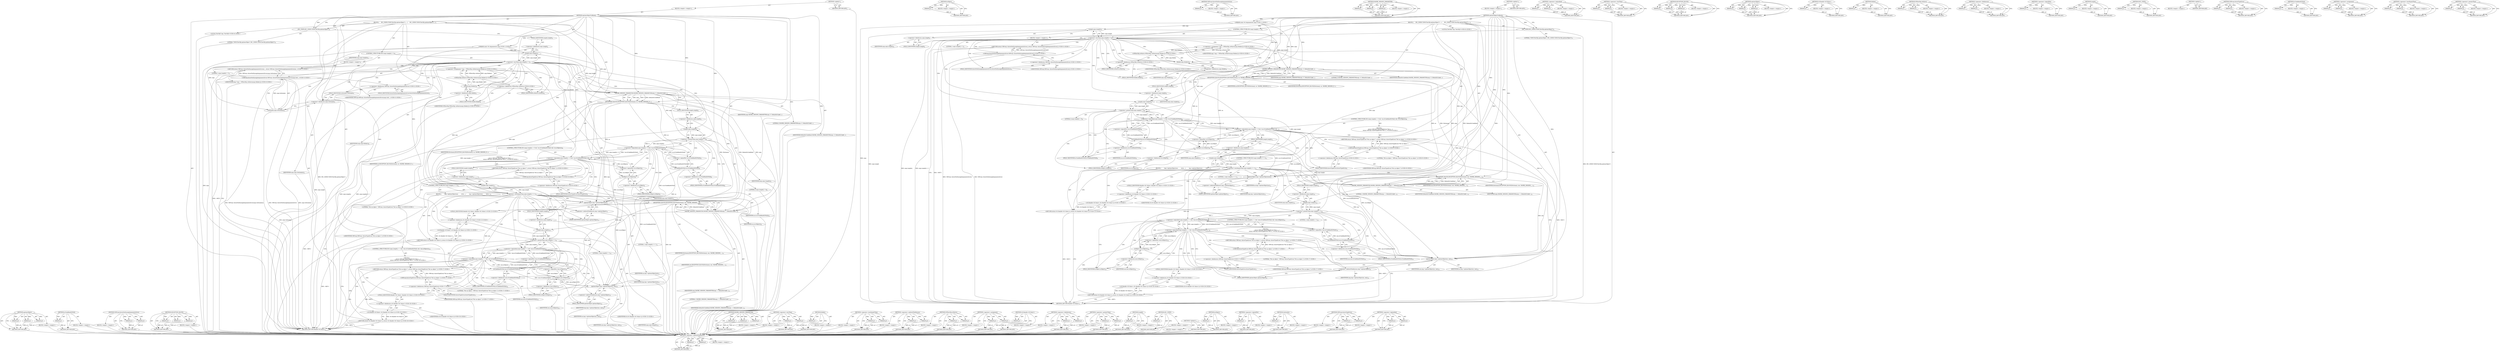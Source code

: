 digraph "&lt;operator&gt;.logicalAnd" {
vulnerable_245 [label=<(METHOD,&lt;operator&gt;.indirectFieldAccess)>];
vulnerable_246 [label=<(PARAM,p1)>];
vulnerable_247 [label=<(PARAM,p2)>];
vulnerable_248 [label=<(BLOCK,&lt;empty&gt;,&lt;empty&gt;)>];
vulnerable_249 [label=<(METHOD_RETURN,ANY)>];
vulnerable_225 [label=<(METHOD,isObject)>];
vulnerable_226 [label=<(PARAM,p1)>];
vulnerable_227 [label=<(BLOCK,&lt;empty&gt;,&lt;empty&gt;)>];
vulnerable_228 [label=<(METHOD_RETURN,ANY)>];
vulnerable_177 [label=<(METHOD,V8Proxy.throwNotEnoughArgumentsError)>];
vulnerable_178 [label=<(PARAM,p1)>];
vulnerable_179 [label=<(BLOCK,&lt;empty&gt;,&lt;empty&gt;)>];
vulnerable_180 [label=<(METHOD_RETURN,ANY)>];
vulnerable_201 [label=<(METHOD,MAYBE_MISSING_PARAMETER)>];
vulnerable_202 [label=<(PARAM,p1)>];
vulnerable_203 [label=<(PARAM,p2)>];
vulnerable_204 [label=<(PARAM,p3)>];
vulnerable_205 [label=<(BLOCK,&lt;empty&gt;,&lt;empty&gt;)>];
vulnerable_206 [label=<(METHOD_RETURN,ANY)>];
vulnerable_6 [label=<(METHOD,&lt;global&gt;)<SUB>1</SUB>>];
vulnerable_7 [label=<(BLOCK,&lt;empty&gt;,&lt;empty&gt;)<SUB>1</SUB>>];
vulnerable_8 [label=<(METHOD,optionsObjectCallback)<SUB>1</SUB>>];
vulnerable_9 [label="<(PARAM,const v8::Arguments&amp; args)<SUB>1</SUB>>"];
vulnerable_10 [label=<(BLOCK,{
     INC_STATS(&quot;DOM.TestObj.optionsObject&quot;);
...,{
     INC_STATS(&quot;DOM.TestObj.optionsObject&quot;);
...)<SUB>2</SUB>>];
vulnerable_11 [label=<(INC_STATS,INC_STATS(&quot;DOM.TestObj.optionsObject&quot;))<SUB>3</SUB>>];
vulnerable_12 [label=<(LITERAL,&quot;DOM.TestObj.optionsObject&quot;,INC_STATS(&quot;DOM.TestObj.optionsObject&quot;))<SUB>3</SUB>>];
vulnerable_13 [label=<(CONTROL_STRUCTURE,IF,if (args.Length() &lt; 1))<SUB>4</SUB>>];
vulnerable_14 [label=<(&lt;operator&gt;.lessThan,args.Length() &lt; 1)<SUB>4</SUB>>];
vulnerable_15 [label=<(Length,args.Length())<SUB>4</SUB>>];
vulnerable_16 [label=<(&lt;operator&gt;.fieldAccess,args.Length)<SUB>4</SUB>>];
vulnerable_17 [label=<(IDENTIFIER,args,args.Length())<SUB>4</SUB>>];
vulnerable_18 [label=<(FIELD_IDENTIFIER,Length,Length)<SUB>4</SUB>>];
vulnerable_19 [label=<(LITERAL,1,args.Length() &lt; 1)<SUB>4</SUB>>];
vulnerable_20 [label=<(BLOCK,&lt;empty&gt;,&lt;empty&gt;)<SUB>5</SUB>>];
vulnerable_21 [label="<(RETURN,return V8Proxy::throwNotEnoughArgumentsError();,return V8Proxy::throwNotEnoughArgumentsError();)<SUB>5</SUB>>"];
vulnerable_22 [label="<(V8Proxy.throwNotEnoughArgumentsError,V8Proxy::throwNotEnoughArgumentsError())<SUB>5</SUB>>"];
vulnerable_23 [label="<(&lt;operator&gt;.fieldAccess,V8Proxy::throwNotEnoughArgumentsError)<SUB>5</SUB>>"];
vulnerable_24 [label="<(IDENTIFIER,V8Proxy,V8Proxy::throwNotEnoughArgumentsError())<SUB>5</SUB>>"];
vulnerable_25 [label=<(FIELD_IDENTIFIER,throwNotEnoughArgumentsError,throwNotEnoughArgumentsError)<SUB>5</SUB>>];
vulnerable_26 [label="<(LOCAL,TestObj* imp: TestObj*)<SUB>6</SUB>>"];
vulnerable_27 [label="<(&lt;operator&gt;.assignment,* imp = V8TestObj::toNative(args.Holder()))<SUB>6</SUB>>"];
vulnerable_28 [label="<(IDENTIFIER,imp,* imp = V8TestObj::toNative(args.Holder()))<SUB>6</SUB>>"];
vulnerable_29 [label="<(V8TestObj.toNative,V8TestObj::toNative(args.Holder()))<SUB>6</SUB>>"];
vulnerable_30 [label="<(&lt;operator&gt;.fieldAccess,V8TestObj::toNative)<SUB>6</SUB>>"];
vulnerable_31 [label="<(IDENTIFIER,V8TestObj,V8TestObj::toNative(args.Holder()))<SUB>6</SUB>>"];
vulnerable_32 [label=<(FIELD_IDENTIFIER,toNative,toNative)<SUB>6</SUB>>];
vulnerable_33 [label=<(Holder,args.Holder())<SUB>6</SUB>>];
vulnerable_34 [label=<(&lt;operator&gt;.fieldAccess,args.Holder)<SUB>6</SUB>>];
vulnerable_35 [label=<(IDENTIFIER,args,args.Holder())<SUB>6</SUB>>];
vulnerable_36 [label=<(FIELD_IDENTIFIER,Holder,Holder)<SUB>6</SUB>>];
vulnerable_37 [label=<(EXCEPTION_BLOCK,EXCEPTION_BLOCK(Dictionary, oo, MAYBE_MISSING_P...)<SUB>7</SUB>>];
vulnerable_38 [label=<(IDENTIFIER,Dictionary,EXCEPTION_BLOCK(Dictionary, oo, MAYBE_MISSING_P...)<SUB>7</SUB>>];
vulnerable_39 [label=<(IDENTIFIER,oo,EXCEPTION_BLOCK(Dictionary, oo, MAYBE_MISSING_P...)<SUB>7</SUB>>];
vulnerable_40 [label=<(MAYBE_MISSING_PARAMETER,MAYBE_MISSING_PARAMETER(args, 0, DefaultIsUndef...)<SUB>7</SUB>>];
vulnerable_41 [label=<(IDENTIFIER,args,MAYBE_MISSING_PARAMETER(args, 0, DefaultIsUndef...)<SUB>7</SUB>>];
vulnerable_42 [label=<(LITERAL,0,MAYBE_MISSING_PARAMETER(args, 0, DefaultIsUndef...)<SUB>7</SUB>>];
vulnerable_43 [label=<(IDENTIFIER,DefaultIsUndefined,MAYBE_MISSING_PARAMETER(args, 0, DefaultIsUndef...)<SUB>7</SUB>>];
vulnerable_44 [label=<(CONTROL_STRUCTURE,IF,if (args.Length() &gt; 0 &amp;&amp; !oo.isUndefinedOrNull() &amp;&amp; !oo.isObject()))<SUB>8</SUB>>];
vulnerable_45 [label=<(&lt;operator&gt;.logicalAnd,args.Length() &gt; 0 &amp;&amp; !oo.isUndefinedOrNull() &amp;&amp;...)<SUB>8</SUB>>];
vulnerable_46 [label=<(&lt;operator&gt;.logicalAnd,args.Length() &gt; 0 &amp;&amp; !oo.isUndefinedOrNull())<SUB>8</SUB>>];
vulnerable_47 [label=<(&lt;operator&gt;.greaterThan,args.Length() &gt; 0)<SUB>8</SUB>>];
vulnerable_48 [label=<(Length,args.Length())<SUB>8</SUB>>];
vulnerable_49 [label=<(&lt;operator&gt;.fieldAccess,args.Length)<SUB>8</SUB>>];
vulnerable_50 [label=<(IDENTIFIER,args,args.Length())<SUB>8</SUB>>];
vulnerable_51 [label=<(FIELD_IDENTIFIER,Length,Length)<SUB>8</SUB>>];
vulnerable_52 [label=<(LITERAL,0,args.Length() &gt; 0)<SUB>8</SUB>>];
vulnerable_53 [label=<(&lt;operator&gt;.logicalNot,!oo.isUndefinedOrNull())<SUB>8</SUB>>];
vulnerable_54 [label=<(isUndefinedOrNull,oo.isUndefinedOrNull())<SUB>8</SUB>>];
vulnerable_55 [label=<(&lt;operator&gt;.fieldAccess,oo.isUndefinedOrNull)<SUB>8</SUB>>];
vulnerable_56 [label=<(IDENTIFIER,oo,oo.isUndefinedOrNull())<SUB>8</SUB>>];
vulnerable_57 [label=<(FIELD_IDENTIFIER,isUndefinedOrNull,isUndefinedOrNull)<SUB>8</SUB>>];
vulnerable_58 [label=<(&lt;operator&gt;.logicalNot,!oo.isObject())<SUB>8</SUB>>];
vulnerable_59 [label=<(isObject,oo.isObject())<SUB>8</SUB>>];
vulnerable_60 [label=<(&lt;operator&gt;.fieldAccess,oo.isObject)<SUB>8</SUB>>];
vulnerable_61 [label=<(IDENTIFIER,oo,oo.isObject())<SUB>8</SUB>>];
vulnerable_62 [label=<(FIELD_IDENTIFIER,isObject,isObject)<SUB>8</SUB>>];
vulnerable_63 [label="<(BLOCK,{
        return V8Proxy::throwTypeError(&quot;Not a...,{
        return V8Proxy::throwTypeError(&quot;Not a...)<SUB>8</SUB>>"];
vulnerable_64 [label="<(RETURN,return V8Proxy::throwTypeError(&quot;Not an object.&quot;);,return V8Proxy::throwTypeError(&quot;Not an object.&quot;);)<SUB>9</SUB>>"];
vulnerable_65 [label="<(V8Proxy.throwTypeError,V8Proxy::throwTypeError(&quot;Not an object.&quot;))<SUB>9</SUB>>"];
vulnerable_66 [label="<(&lt;operator&gt;.fieldAccess,V8Proxy::throwTypeError)<SUB>9</SUB>>"];
vulnerable_67 [label="<(IDENTIFIER,V8Proxy,V8Proxy::throwTypeError(&quot;Not an object.&quot;))<SUB>9</SUB>>"];
vulnerable_68 [label=<(FIELD_IDENTIFIER,throwTypeError,throwTypeError)<SUB>9</SUB>>];
vulnerable_69 [label="<(LITERAL,&quot;Not an object.&quot;,V8Proxy::throwTypeError(&quot;Not an object.&quot;))<SUB>9</SUB>>"];
vulnerable_70 [label=<(CONTROL_STRUCTURE,IF,if (args.Length() &lt;= 1))<SUB>11</SUB>>];
vulnerable_71 [label=<(&lt;operator&gt;.lessEqualsThan,args.Length() &lt;= 1)<SUB>11</SUB>>];
vulnerable_72 [label=<(Length,args.Length())<SUB>11</SUB>>];
vulnerable_73 [label=<(&lt;operator&gt;.fieldAccess,args.Length)<SUB>11</SUB>>];
vulnerable_74 [label=<(IDENTIFIER,args,args.Length())<SUB>11</SUB>>];
vulnerable_75 [label=<(FIELD_IDENTIFIER,Length,Length)<SUB>11</SUB>>];
vulnerable_76 [label=<(LITERAL,1,args.Length() &lt;= 1)<SUB>11</SUB>>];
vulnerable_77 [label=<(BLOCK,{
        imp-&gt;optionsObject(oo);
        retur...,{
        imp-&gt;optionsObject(oo);
        retur...)<SUB>11</SUB>>];
vulnerable_78 [label=<(optionsObject,imp-&gt;optionsObject(oo))<SUB>12</SUB>>];
vulnerable_79 [label=<(&lt;operator&gt;.indirectFieldAccess,imp-&gt;optionsObject)<SUB>12</SUB>>];
vulnerable_80 [label=<(IDENTIFIER,imp,imp-&gt;optionsObject(oo))<SUB>12</SUB>>];
vulnerable_81 [label=<(FIELD_IDENTIFIER,optionsObject,optionsObject)<SUB>12</SUB>>];
vulnerable_82 [label=<(IDENTIFIER,oo,imp-&gt;optionsObject(oo))<SUB>12</SUB>>];
vulnerable_83 [label="<(RETURN,return v8::Handle&lt;v8::Value&gt;();,return v8::Handle&lt;v8::Value&gt;();)<SUB>13</SUB>>"];
vulnerable_84 [label="<(v8.Handle&lt;v8.Value&gt;,v8::Handle&lt;v8::Value&gt;())<SUB>13</SUB>>"];
vulnerable_85 [label="<(&lt;operator&gt;.fieldAccess,v8::Handle&lt;v8::Value&gt;)<SUB>13</SUB>>"];
vulnerable_86 [label="<(IDENTIFIER,v8,v8::Handle&lt;v8::Value&gt;())<SUB>13</SUB>>"];
vulnerable_87 [label="<(FIELD_IDENTIFIER,Handle&lt;v8::Value&gt;,Handle&lt;v8::Value&gt;)<SUB>13</SUB>>"];
vulnerable_88 [label=<(EXCEPTION_BLOCK,EXCEPTION_BLOCK(Dictionary, ooo, MAYBE_MISSING_...)<SUB>15</SUB>>];
vulnerable_89 [label=<(IDENTIFIER,Dictionary,EXCEPTION_BLOCK(Dictionary, ooo, MAYBE_MISSING_...)<SUB>15</SUB>>];
vulnerable_90 [label=<(IDENTIFIER,ooo,EXCEPTION_BLOCK(Dictionary, ooo, MAYBE_MISSING_...)<SUB>15</SUB>>];
vulnerable_91 [label=<(MAYBE_MISSING_PARAMETER,MAYBE_MISSING_PARAMETER(args, 1, DefaultIsUndef...)<SUB>15</SUB>>];
vulnerable_92 [label=<(IDENTIFIER,args,MAYBE_MISSING_PARAMETER(args, 1, DefaultIsUndef...)<SUB>15</SUB>>];
vulnerable_93 [label=<(LITERAL,1,MAYBE_MISSING_PARAMETER(args, 1, DefaultIsUndef...)<SUB>15</SUB>>];
vulnerable_94 [label=<(IDENTIFIER,DefaultIsUndefined,MAYBE_MISSING_PARAMETER(args, 1, DefaultIsUndef...)<SUB>15</SUB>>];
vulnerable_95 [label=<(CONTROL_STRUCTURE,IF,if (args.Length() &gt; 1 &amp;&amp; !ooo.isUndefinedOrNull() &amp;&amp; !ooo.isObject()))<SUB>16</SUB>>];
vulnerable_96 [label=<(&lt;operator&gt;.logicalAnd,args.Length() &gt; 1 &amp;&amp; !ooo.isUndefinedOrNull() &amp;...)<SUB>16</SUB>>];
vulnerable_97 [label=<(&lt;operator&gt;.logicalAnd,args.Length() &gt; 1 &amp;&amp; !ooo.isUndefinedOrNull())<SUB>16</SUB>>];
vulnerable_98 [label=<(&lt;operator&gt;.greaterThan,args.Length() &gt; 1)<SUB>16</SUB>>];
vulnerable_99 [label=<(Length,args.Length())<SUB>16</SUB>>];
vulnerable_100 [label=<(&lt;operator&gt;.fieldAccess,args.Length)<SUB>16</SUB>>];
vulnerable_101 [label=<(IDENTIFIER,args,args.Length())<SUB>16</SUB>>];
vulnerable_102 [label=<(FIELD_IDENTIFIER,Length,Length)<SUB>16</SUB>>];
vulnerable_103 [label=<(LITERAL,1,args.Length() &gt; 1)<SUB>16</SUB>>];
vulnerable_104 [label=<(&lt;operator&gt;.logicalNot,!ooo.isUndefinedOrNull())<SUB>16</SUB>>];
vulnerable_105 [label=<(isUndefinedOrNull,ooo.isUndefinedOrNull())<SUB>16</SUB>>];
vulnerable_106 [label=<(&lt;operator&gt;.fieldAccess,ooo.isUndefinedOrNull)<SUB>16</SUB>>];
vulnerable_107 [label=<(IDENTIFIER,ooo,ooo.isUndefinedOrNull())<SUB>16</SUB>>];
vulnerable_108 [label=<(FIELD_IDENTIFIER,isUndefinedOrNull,isUndefinedOrNull)<SUB>16</SUB>>];
vulnerable_109 [label=<(&lt;operator&gt;.logicalNot,!ooo.isObject())<SUB>16</SUB>>];
vulnerable_110 [label=<(isObject,ooo.isObject())<SUB>16</SUB>>];
vulnerable_111 [label=<(&lt;operator&gt;.fieldAccess,ooo.isObject)<SUB>16</SUB>>];
vulnerable_112 [label=<(IDENTIFIER,ooo,ooo.isObject())<SUB>16</SUB>>];
vulnerable_113 [label=<(FIELD_IDENTIFIER,isObject,isObject)<SUB>16</SUB>>];
vulnerable_114 [label="<(BLOCK,{
        return V8Proxy::throwTypeError(&quot;Not a...,{
        return V8Proxy::throwTypeError(&quot;Not a...)<SUB>16</SUB>>"];
vulnerable_115 [label="<(RETURN,return V8Proxy::throwTypeError(&quot;Not an object.&quot;);,return V8Proxy::throwTypeError(&quot;Not an object.&quot;);)<SUB>17</SUB>>"];
vulnerable_116 [label="<(V8Proxy.throwTypeError,V8Proxy::throwTypeError(&quot;Not an object.&quot;))<SUB>17</SUB>>"];
vulnerable_117 [label="<(&lt;operator&gt;.fieldAccess,V8Proxy::throwTypeError)<SUB>17</SUB>>"];
vulnerable_118 [label="<(IDENTIFIER,V8Proxy,V8Proxy::throwTypeError(&quot;Not an object.&quot;))<SUB>17</SUB>>"];
vulnerable_119 [label=<(FIELD_IDENTIFIER,throwTypeError,throwTypeError)<SUB>17</SUB>>];
vulnerable_120 [label="<(LITERAL,&quot;Not an object.&quot;,V8Proxy::throwTypeError(&quot;Not an object.&quot;))<SUB>17</SUB>>"];
vulnerable_121 [label=<(optionsObject,imp-&gt;optionsObject(oo, ooo))<SUB>19</SUB>>];
vulnerable_122 [label=<(&lt;operator&gt;.indirectFieldAccess,imp-&gt;optionsObject)<SUB>19</SUB>>];
vulnerable_123 [label=<(IDENTIFIER,imp,imp-&gt;optionsObject(oo, ooo))<SUB>19</SUB>>];
vulnerable_124 [label=<(FIELD_IDENTIFIER,optionsObject,optionsObject)<SUB>19</SUB>>];
vulnerable_125 [label=<(IDENTIFIER,oo,imp-&gt;optionsObject(oo, ooo))<SUB>19</SUB>>];
vulnerable_126 [label=<(IDENTIFIER,ooo,imp-&gt;optionsObject(oo, ooo))<SUB>19</SUB>>];
vulnerable_127 [label="<(RETURN,return v8::Handle&lt;v8::Value&gt;();,return v8::Handle&lt;v8::Value&gt;();)<SUB>20</SUB>>"];
vulnerable_128 [label="<(v8.Handle&lt;v8.Value&gt;,v8::Handle&lt;v8::Value&gt;())<SUB>20</SUB>>"];
vulnerable_129 [label="<(&lt;operator&gt;.fieldAccess,v8::Handle&lt;v8::Value&gt;)<SUB>20</SUB>>"];
vulnerable_130 [label="<(IDENTIFIER,v8,v8::Handle&lt;v8::Value&gt;())<SUB>20</SUB>>"];
vulnerable_131 [label="<(FIELD_IDENTIFIER,Handle&lt;v8::Value&gt;,Handle&lt;v8::Value&gt;)<SUB>20</SUB>>"];
vulnerable_132 [label=<(METHOD_RETURN,Handle&lt;v8.Value&gt;)<SUB>1</SUB>>];
vulnerable_134 [label=<(METHOD_RETURN,ANY)<SUB>1</SUB>>];
vulnerable_207 [label=<(METHOD,&lt;operator&gt;.logicalAnd)>];
vulnerable_208 [label=<(PARAM,p1)>];
vulnerable_209 [label=<(PARAM,p2)>];
vulnerable_210 [label=<(BLOCK,&lt;empty&gt;,&lt;empty&gt;)>];
vulnerable_211 [label=<(METHOD_RETURN,ANY)>];
vulnerable_163 [label=<(METHOD,&lt;operator&gt;.lessThan)>];
vulnerable_164 [label=<(PARAM,p1)>];
vulnerable_165 [label=<(PARAM,p2)>];
vulnerable_166 [label=<(BLOCK,&lt;empty&gt;,&lt;empty&gt;)>];
vulnerable_167 [label=<(METHOD_RETURN,ANY)>];
vulnerable_195 [label=<(METHOD,EXCEPTION_BLOCK)>];
vulnerable_196 [label=<(PARAM,p1)>];
vulnerable_197 [label=<(PARAM,p2)>];
vulnerable_198 [label=<(PARAM,p3)>];
vulnerable_199 [label=<(BLOCK,&lt;empty&gt;,&lt;empty&gt;)>];
vulnerable_200 [label=<(METHOD_RETURN,ANY)>];
vulnerable_239 [label=<(METHOD,optionsObject)>];
vulnerable_240 [label=<(PARAM,p1)>];
vulnerable_241 [label=<(PARAM,p2)>];
vulnerable_242 [label=<(PARAM,p3)>];
vulnerable_243 [label=<(BLOCK,&lt;empty&gt;,&lt;empty&gt;)>];
vulnerable_244 [label=<(METHOD_RETURN,ANY)>];
vulnerable_250 [label=<(METHOD,v8.Handle&lt;v8.Value&gt;)>];
vulnerable_251 [label=<(PARAM,p1)>];
vulnerable_252 [label=<(BLOCK,&lt;empty&gt;,&lt;empty&gt;)>];
vulnerable_253 [label=<(METHOD_RETURN,ANY)>];
vulnerable_191 [label=<(METHOD,Holder)>];
vulnerable_192 [label=<(PARAM,p1)>];
vulnerable_193 [label=<(BLOCK,&lt;empty&gt;,&lt;empty&gt;)>];
vulnerable_194 [label=<(METHOD_RETURN,ANY)>];
vulnerable_186 [label=<(METHOD,V8TestObj.toNative)>];
vulnerable_187 [label=<(PARAM,p1)>];
vulnerable_188 [label=<(PARAM,p2)>];
vulnerable_189 [label=<(BLOCK,&lt;empty&gt;,&lt;empty&gt;)>];
vulnerable_190 [label=<(METHOD_RETURN,ANY)>];
vulnerable_172 [label=<(METHOD,&lt;operator&gt;.fieldAccess)>];
vulnerable_173 [label=<(PARAM,p1)>];
vulnerable_174 [label=<(PARAM,p2)>];
vulnerable_175 [label=<(BLOCK,&lt;empty&gt;,&lt;empty&gt;)>];
vulnerable_176 [label=<(METHOD_RETURN,ANY)>];
vulnerable_217 [label=<(METHOD,&lt;operator&gt;.logicalNot)>];
vulnerable_218 [label=<(PARAM,p1)>];
vulnerable_219 [label=<(BLOCK,&lt;empty&gt;,&lt;empty&gt;)>];
vulnerable_220 [label=<(METHOD_RETURN,ANY)>];
vulnerable_168 [label=<(METHOD,Length)>];
vulnerable_169 [label=<(PARAM,p1)>];
vulnerable_170 [label=<(BLOCK,&lt;empty&gt;,&lt;empty&gt;)>];
vulnerable_171 [label=<(METHOD_RETURN,ANY)>];
vulnerable_159 [label=<(METHOD,INC_STATS)>];
vulnerable_160 [label=<(PARAM,p1)>];
vulnerable_161 [label=<(BLOCK,&lt;empty&gt;,&lt;empty&gt;)>];
vulnerable_162 [label=<(METHOD_RETURN,ANY)>];
vulnerable_153 [label=<(METHOD,&lt;global&gt;)<SUB>1</SUB>>];
vulnerable_154 [label=<(BLOCK,&lt;empty&gt;,&lt;empty&gt;)>];
vulnerable_155 [label=<(METHOD_RETURN,ANY)>];
vulnerable_229 [label=<(METHOD,V8Proxy.throwTypeError)>];
vulnerable_230 [label=<(PARAM,p1)>];
vulnerable_231 [label=<(PARAM,p2)>];
vulnerable_232 [label=<(BLOCK,&lt;empty&gt;,&lt;empty&gt;)>];
vulnerable_233 [label=<(METHOD_RETURN,ANY)>];
vulnerable_221 [label=<(METHOD,isUndefinedOrNull)>];
vulnerable_222 [label=<(PARAM,p1)>];
vulnerable_223 [label=<(BLOCK,&lt;empty&gt;,&lt;empty&gt;)>];
vulnerable_224 [label=<(METHOD_RETURN,ANY)>];
vulnerable_181 [label=<(METHOD,&lt;operator&gt;.assignment)>];
vulnerable_182 [label=<(PARAM,p1)>];
vulnerable_183 [label=<(PARAM,p2)>];
vulnerable_184 [label=<(BLOCK,&lt;empty&gt;,&lt;empty&gt;)>];
vulnerable_185 [label=<(METHOD_RETURN,ANY)>];
vulnerable_234 [label=<(METHOD,&lt;operator&gt;.lessEqualsThan)>];
vulnerable_235 [label=<(PARAM,p1)>];
vulnerable_236 [label=<(PARAM,p2)>];
vulnerable_237 [label=<(BLOCK,&lt;empty&gt;,&lt;empty&gt;)>];
vulnerable_238 [label=<(METHOD_RETURN,ANY)>];
vulnerable_212 [label=<(METHOD,&lt;operator&gt;.greaterThan)>];
vulnerable_213 [label=<(PARAM,p1)>];
vulnerable_214 [label=<(PARAM,p2)>];
vulnerable_215 [label=<(BLOCK,&lt;empty&gt;,&lt;empty&gt;)>];
vulnerable_216 [label=<(METHOD_RETURN,ANY)>];
fixed_248 [label=<(METHOD,optionsObject)>];
fixed_249 [label=<(PARAM,p1)>];
fixed_250 [label=<(PARAM,p2)>];
fixed_251 [label=<(PARAM,p3)>];
fixed_252 [label=<(BLOCK,&lt;empty&gt;,&lt;empty&gt;)>];
fixed_253 [label=<(METHOD_RETURN,ANY)>];
fixed_230 [label=<(METHOD,isUndefinedOrNull)>];
fixed_231 [label=<(PARAM,p1)>];
fixed_232 [label=<(BLOCK,&lt;empty&gt;,&lt;empty&gt;)>];
fixed_233 [label=<(METHOD_RETURN,ANY)>];
fixed_181 [label=<(METHOD,V8Proxy.throwNotEnoughArgumentsError)>];
fixed_182 [label=<(PARAM,p1)>];
fixed_183 [label=<(PARAM,p2)>];
fixed_184 [label=<(BLOCK,&lt;empty&gt;,&lt;empty&gt;)>];
fixed_185 [label=<(METHOD_RETURN,ANY)>];
fixed_204 [label=<(METHOD,EXCEPTION_BLOCK)>];
fixed_205 [label=<(PARAM,p1)>];
fixed_206 [label=<(PARAM,p2)>];
fixed_207 [label=<(PARAM,p3)>];
fixed_208 [label=<(BLOCK,&lt;empty&gt;,&lt;empty&gt;)>];
fixed_209 [label=<(METHOD_RETURN,ANY)>];
fixed_6 [label=<(METHOD,&lt;global&gt;)<SUB>1</SUB>>];
fixed_7 [label=<(BLOCK,&lt;empty&gt;,&lt;empty&gt;)<SUB>1</SUB>>];
fixed_8 [label=<(METHOD,optionsObjectCallback)<SUB>1</SUB>>];
fixed_9 [label="<(PARAM,const v8::Arguments&amp; args)<SUB>1</SUB>>"];
fixed_10 [label=<(BLOCK,{
     INC_STATS(&quot;DOM.TestObj.optionsObject&quot;);
...,{
     INC_STATS(&quot;DOM.TestObj.optionsObject&quot;);
...)<SUB>2</SUB>>];
fixed_11 [label=<(INC_STATS,INC_STATS(&quot;DOM.TestObj.optionsObject&quot;))<SUB>3</SUB>>];
fixed_12 [label=<(LITERAL,&quot;DOM.TestObj.optionsObject&quot;,INC_STATS(&quot;DOM.TestObj.optionsObject&quot;))<SUB>3</SUB>>];
fixed_13 [label=<(CONTROL_STRUCTURE,IF,if (args.Length() &lt; 1))<SUB>4</SUB>>];
fixed_14 [label=<(&lt;operator&gt;.lessThan,args.Length() &lt; 1)<SUB>4</SUB>>];
fixed_15 [label=<(Length,args.Length())<SUB>4</SUB>>];
fixed_16 [label=<(&lt;operator&gt;.fieldAccess,args.Length)<SUB>4</SUB>>];
fixed_17 [label=<(IDENTIFIER,args,args.Length())<SUB>4</SUB>>];
fixed_18 [label=<(FIELD_IDENTIFIER,Length,Length)<SUB>4</SUB>>];
fixed_19 [label=<(LITERAL,1,args.Length() &lt; 1)<SUB>4</SUB>>];
fixed_20 [label=<(BLOCK,&lt;empty&gt;,&lt;empty&gt;)<SUB>5</SUB>>];
fixed_21 [label="<(RETURN,return V8Proxy::throwNotEnoughArgumentsError(ar...,return V8Proxy::throwNotEnoughArgumentsError(ar...)<SUB>5</SUB>>"];
fixed_22 [label="<(V8Proxy.throwNotEnoughArgumentsError,V8Proxy::throwNotEnoughArgumentsError(args.GetI...)<SUB>5</SUB>>"];
fixed_23 [label="<(&lt;operator&gt;.fieldAccess,V8Proxy::throwNotEnoughArgumentsError)<SUB>5</SUB>>"];
fixed_24 [label="<(IDENTIFIER,V8Proxy,V8Proxy::throwNotEnoughArgumentsError(args.GetI...)<SUB>5</SUB>>"];
fixed_25 [label=<(FIELD_IDENTIFIER,throwNotEnoughArgumentsError,throwNotEnoughArgumentsError)<SUB>5</SUB>>];
fixed_26 [label=<(GetIsolate,args.GetIsolate())<SUB>5</SUB>>];
fixed_27 [label=<(&lt;operator&gt;.fieldAccess,args.GetIsolate)<SUB>5</SUB>>];
fixed_28 [label=<(IDENTIFIER,args,args.GetIsolate())<SUB>5</SUB>>];
fixed_29 [label=<(FIELD_IDENTIFIER,GetIsolate,GetIsolate)<SUB>5</SUB>>];
fixed_30 [label="<(LOCAL,TestObj* imp: TestObj*)<SUB>6</SUB>>"];
fixed_31 [label="<(&lt;operator&gt;.assignment,* imp = V8TestObj::toNative(args.Holder()))<SUB>6</SUB>>"];
fixed_32 [label="<(IDENTIFIER,imp,* imp = V8TestObj::toNative(args.Holder()))<SUB>6</SUB>>"];
fixed_33 [label="<(V8TestObj.toNative,V8TestObj::toNative(args.Holder()))<SUB>6</SUB>>"];
fixed_34 [label="<(&lt;operator&gt;.fieldAccess,V8TestObj::toNative)<SUB>6</SUB>>"];
fixed_35 [label="<(IDENTIFIER,V8TestObj,V8TestObj::toNative(args.Holder()))<SUB>6</SUB>>"];
fixed_36 [label=<(FIELD_IDENTIFIER,toNative,toNative)<SUB>6</SUB>>];
fixed_37 [label=<(Holder,args.Holder())<SUB>6</SUB>>];
fixed_38 [label=<(&lt;operator&gt;.fieldAccess,args.Holder)<SUB>6</SUB>>];
fixed_39 [label=<(IDENTIFIER,args,args.Holder())<SUB>6</SUB>>];
fixed_40 [label=<(FIELD_IDENTIFIER,Holder,Holder)<SUB>6</SUB>>];
fixed_41 [label=<(EXCEPTION_BLOCK,EXCEPTION_BLOCK(Dictionary, oo, MAYBE_MISSING_P...)<SUB>7</SUB>>];
fixed_42 [label=<(IDENTIFIER,Dictionary,EXCEPTION_BLOCK(Dictionary, oo, MAYBE_MISSING_P...)<SUB>7</SUB>>];
fixed_43 [label=<(IDENTIFIER,oo,EXCEPTION_BLOCK(Dictionary, oo, MAYBE_MISSING_P...)<SUB>7</SUB>>];
fixed_44 [label=<(MAYBE_MISSING_PARAMETER,MAYBE_MISSING_PARAMETER(args, 0, DefaultIsUndef...)<SUB>7</SUB>>];
fixed_45 [label=<(IDENTIFIER,args,MAYBE_MISSING_PARAMETER(args, 0, DefaultIsUndef...)<SUB>7</SUB>>];
fixed_46 [label=<(LITERAL,0,MAYBE_MISSING_PARAMETER(args, 0, DefaultIsUndef...)<SUB>7</SUB>>];
fixed_47 [label=<(IDENTIFIER,DefaultIsUndefined,MAYBE_MISSING_PARAMETER(args, 0, DefaultIsUndef...)<SUB>7</SUB>>];
fixed_48 [label=<(CONTROL_STRUCTURE,IF,if (args.Length() &gt; 0 &amp;&amp; !oo.isUndefinedOrNull() &amp;&amp; !oo.isObject()))<SUB>8</SUB>>];
fixed_49 [label=<(&lt;operator&gt;.logicalAnd,args.Length() &gt; 0 &amp;&amp; !oo.isUndefinedOrNull() &amp;&amp;...)<SUB>8</SUB>>];
fixed_50 [label=<(&lt;operator&gt;.logicalAnd,args.Length() &gt; 0 &amp;&amp; !oo.isUndefinedOrNull())<SUB>8</SUB>>];
fixed_51 [label=<(&lt;operator&gt;.greaterThan,args.Length() &gt; 0)<SUB>8</SUB>>];
fixed_52 [label=<(Length,args.Length())<SUB>8</SUB>>];
fixed_53 [label=<(&lt;operator&gt;.fieldAccess,args.Length)<SUB>8</SUB>>];
fixed_54 [label=<(IDENTIFIER,args,args.Length())<SUB>8</SUB>>];
fixed_55 [label=<(FIELD_IDENTIFIER,Length,Length)<SUB>8</SUB>>];
fixed_56 [label=<(LITERAL,0,args.Length() &gt; 0)<SUB>8</SUB>>];
fixed_57 [label=<(&lt;operator&gt;.logicalNot,!oo.isUndefinedOrNull())<SUB>8</SUB>>];
fixed_58 [label=<(isUndefinedOrNull,oo.isUndefinedOrNull())<SUB>8</SUB>>];
fixed_59 [label=<(&lt;operator&gt;.fieldAccess,oo.isUndefinedOrNull)<SUB>8</SUB>>];
fixed_60 [label=<(IDENTIFIER,oo,oo.isUndefinedOrNull())<SUB>8</SUB>>];
fixed_61 [label=<(FIELD_IDENTIFIER,isUndefinedOrNull,isUndefinedOrNull)<SUB>8</SUB>>];
fixed_62 [label=<(&lt;operator&gt;.logicalNot,!oo.isObject())<SUB>8</SUB>>];
fixed_63 [label=<(isObject,oo.isObject())<SUB>8</SUB>>];
fixed_64 [label=<(&lt;operator&gt;.fieldAccess,oo.isObject)<SUB>8</SUB>>];
fixed_65 [label=<(IDENTIFIER,oo,oo.isObject())<SUB>8</SUB>>];
fixed_66 [label=<(FIELD_IDENTIFIER,isObject,isObject)<SUB>8</SUB>>];
fixed_67 [label="<(BLOCK,{
        return V8Proxy::throwTypeError(&quot;Not a...,{
        return V8Proxy::throwTypeError(&quot;Not a...)<SUB>8</SUB>>"];
fixed_68 [label="<(RETURN,return V8Proxy::throwTypeError(&quot;Not an object.&quot;);,return V8Proxy::throwTypeError(&quot;Not an object.&quot;);)<SUB>9</SUB>>"];
fixed_69 [label="<(V8Proxy.throwTypeError,V8Proxy::throwTypeError(&quot;Not an object.&quot;))<SUB>9</SUB>>"];
fixed_70 [label="<(&lt;operator&gt;.fieldAccess,V8Proxy::throwTypeError)<SUB>9</SUB>>"];
fixed_71 [label="<(IDENTIFIER,V8Proxy,V8Proxy::throwTypeError(&quot;Not an object.&quot;))<SUB>9</SUB>>"];
fixed_72 [label=<(FIELD_IDENTIFIER,throwTypeError,throwTypeError)<SUB>9</SUB>>];
fixed_73 [label="<(LITERAL,&quot;Not an object.&quot;,V8Proxy::throwTypeError(&quot;Not an object.&quot;))<SUB>9</SUB>>"];
fixed_74 [label=<(CONTROL_STRUCTURE,IF,if (args.Length() &lt;= 1))<SUB>11</SUB>>];
fixed_75 [label=<(&lt;operator&gt;.lessEqualsThan,args.Length() &lt;= 1)<SUB>11</SUB>>];
fixed_76 [label=<(Length,args.Length())<SUB>11</SUB>>];
fixed_77 [label=<(&lt;operator&gt;.fieldAccess,args.Length)<SUB>11</SUB>>];
fixed_78 [label=<(IDENTIFIER,args,args.Length())<SUB>11</SUB>>];
fixed_79 [label=<(FIELD_IDENTIFIER,Length,Length)<SUB>11</SUB>>];
fixed_80 [label=<(LITERAL,1,args.Length() &lt;= 1)<SUB>11</SUB>>];
fixed_81 [label=<(BLOCK,{
        imp-&gt;optionsObject(oo);
        retur...,{
        imp-&gt;optionsObject(oo);
        retur...)<SUB>11</SUB>>];
fixed_82 [label=<(optionsObject,imp-&gt;optionsObject(oo))<SUB>12</SUB>>];
fixed_83 [label=<(&lt;operator&gt;.indirectFieldAccess,imp-&gt;optionsObject)<SUB>12</SUB>>];
fixed_84 [label=<(IDENTIFIER,imp,imp-&gt;optionsObject(oo))<SUB>12</SUB>>];
fixed_85 [label=<(FIELD_IDENTIFIER,optionsObject,optionsObject)<SUB>12</SUB>>];
fixed_86 [label=<(IDENTIFIER,oo,imp-&gt;optionsObject(oo))<SUB>12</SUB>>];
fixed_87 [label="<(RETURN,return v8::Handle&lt;v8::Value&gt;();,return v8::Handle&lt;v8::Value&gt;();)<SUB>13</SUB>>"];
fixed_88 [label="<(v8.Handle&lt;v8.Value&gt;,v8::Handle&lt;v8::Value&gt;())<SUB>13</SUB>>"];
fixed_89 [label="<(&lt;operator&gt;.fieldAccess,v8::Handle&lt;v8::Value&gt;)<SUB>13</SUB>>"];
fixed_90 [label="<(IDENTIFIER,v8,v8::Handle&lt;v8::Value&gt;())<SUB>13</SUB>>"];
fixed_91 [label="<(FIELD_IDENTIFIER,Handle&lt;v8::Value&gt;,Handle&lt;v8::Value&gt;)<SUB>13</SUB>>"];
fixed_92 [label=<(EXCEPTION_BLOCK,EXCEPTION_BLOCK(Dictionary, ooo, MAYBE_MISSING_...)<SUB>15</SUB>>];
fixed_93 [label=<(IDENTIFIER,Dictionary,EXCEPTION_BLOCK(Dictionary, ooo, MAYBE_MISSING_...)<SUB>15</SUB>>];
fixed_94 [label=<(IDENTIFIER,ooo,EXCEPTION_BLOCK(Dictionary, ooo, MAYBE_MISSING_...)<SUB>15</SUB>>];
fixed_95 [label=<(MAYBE_MISSING_PARAMETER,MAYBE_MISSING_PARAMETER(args, 1, DefaultIsUndef...)<SUB>15</SUB>>];
fixed_96 [label=<(IDENTIFIER,args,MAYBE_MISSING_PARAMETER(args, 1, DefaultIsUndef...)<SUB>15</SUB>>];
fixed_97 [label=<(LITERAL,1,MAYBE_MISSING_PARAMETER(args, 1, DefaultIsUndef...)<SUB>15</SUB>>];
fixed_98 [label=<(IDENTIFIER,DefaultIsUndefined,MAYBE_MISSING_PARAMETER(args, 1, DefaultIsUndef...)<SUB>15</SUB>>];
fixed_99 [label=<(CONTROL_STRUCTURE,IF,if (args.Length() &gt; 1 &amp;&amp; !ooo.isUndefinedOrNull() &amp;&amp; !ooo.isObject()))<SUB>16</SUB>>];
fixed_100 [label=<(&lt;operator&gt;.logicalAnd,args.Length() &gt; 1 &amp;&amp; !ooo.isUndefinedOrNull() &amp;...)<SUB>16</SUB>>];
fixed_101 [label=<(&lt;operator&gt;.logicalAnd,args.Length() &gt; 1 &amp;&amp; !ooo.isUndefinedOrNull())<SUB>16</SUB>>];
fixed_102 [label=<(&lt;operator&gt;.greaterThan,args.Length() &gt; 1)<SUB>16</SUB>>];
fixed_103 [label=<(Length,args.Length())<SUB>16</SUB>>];
fixed_104 [label=<(&lt;operator&gt;.fieldAccess,args.Length)<SUB>16</SUB>>];
fixed_105 [label=<(IDENTIFIER,args,args.Length())<SUB>16</SUB>>];
fixed_106 [label=<(FIELD_IDENTIFIER,Length,Length)<SUB>16</SUB>>];
fixed_107 [label=<(LITERAL,1,args.Length() &gt; 1)<SUB>16</SUB>>];
fixed_108 [label=<(&lt;operator&gt;.logicalNot,!ooo.isUndefinedOrNull())<SUB>16</SUB>>];
fixed_109 [label=<(isUndefinedOrNull,ooo.isUndefinedOrNull())<SUB>16</SUB>>];
fixed_110 [label=<(&lt;operator&gt;.fieldAccess,ooo.isUndefinedOrNull)<SUB>16</SUB>>];
fixed_111 [label=<(IDENTIFIER,ooo,ooo.isUndefinedOrNull())<SUB>16</SUB>>];
fixed_112 [label=<(FIELD_IDENTIFIER,isUndefinedOrNull,isUndefinedOrNull)<SUB>16</SUB>>];
fixed_113 [label=<(&lt;operator&gt;.logicalNot,!ooo.isObject())<SUB>16</SUB>>];
fixed_114 [label=<(isObject,ooo.isObject())<SUB>16</SUB>>];
fixed_115 [label=<(&lt;operator&gt;.fieldAccess,ooo.isObject)<SUB>16</SUB>>];
fixed_116 [label=<(IDENTIFIER,ooo,ooo.isObject())<SUB>16</SUB>>];
fixed_117 [label=<(FIELD_IDENTIFIER,isObject,isObject)<SUB>16</SUB>>];
fixed_118 [label="<(BLOCK,{
        return V8Proxy::throwTypeError(&quot;Not a...,{
        return V8Proxy::throwTypeError(&quot;Not a...)<SUB>16</SUB>>"];
fixed_119 [label="<(RETURN,return V8Proxy::throwTypeError(&quot;Not an object.&quot;);,return V8Proxy::throwTypeError(&quot;Not an object.&quot;);)<SUB>17</SUB>>"];
fixed_120 [label="<(V8Proxy.throwTypeError,V8Proxy::throwTypeError(&quot;Not an object.&quot;))<SUB>17</SUB>>"];
fixed_121 [label="<(&lt;operator&gt;.fieldAccess,V8Proxy::throwTypeError)<SUB>17</SUB>>"];
fixed_122 [label="<(IDENTIFIER,V8Proxy,V8Proxy::throwTypeError(&quot;Not an object.&quot;))<SUB>17</SUB>>"];
fixed_123 [label=<(FIELD_IDENTIFIER,throwTypeError,throwTypeError)<SUB>17</SUB>>];
fixed_124 [label="<(LITERAL,&quot;Not an object.&quot;,V8Proxy::throwTypeError(&quot;Not an object.&quot;))<SUB>17</SUB>>"];
fixed_125 [label=<(optionsObject,imp-&gt;optionsObject(oo, ooo))<SUB>19</SUB>>];
fixed_126 [label=<(&lt;operator&gt;.indirectFieldAccess,imp-&gt;optionsObject)<SUB>19</SUB>>];
fixed_127 [label=<(IDENTIFIER,imp,imp-&gt;optionsObject(oo, ooo))<SUB>19</SUB>>];
fixed_128 [label=<(FIELD_IDENTIFIER,optionsObject,optionsObject)<SUB>19</SUB>>];
fixed_129 [label=<(IDENTIFIER,oo,imp-&gt;optionsObject(oo, ooo))<SUB>19</SUB>>];
fixed_130 [label=<(IDENTIFIER,ooo,imp-&gt;optionsObject(oo, ooo))<SUB>19</SUB>>];
fixed_131 [label="<(RETURN,return v8::Handle&lt;v8::Value&gt;();,return v8::Handle&lt;v8::Value&gt;();)<SUB>20</SUB>>"];
fixed_132 [label="<(v8.Handle&lt;v8.Value&gt;,v8::Handle&lt;v8::Value&gt;())<SUB>20</SUB>>"];
fixed_133 [label="<(&lt;operator&gt;.fieldAccess,v8::Handle&lt;v8::Value&gt;)<SUB>20</SUB>>"];
fixed_134 [label="<(IDENTIFIER,v8,v8::Handle&lt;v8::Value&gt;())<SUB>20</SUB>>"];
fixed_135 [label="<(FIELD_IDENTIFIER,Handle&lt;v8::Value&gt;,Handle&lt;v8::Value&gt;)<SUB>20</SUB>>"];
fixed_136 [label=<(METHOD_RETURN,Handle&lt;v8.Value&gt;)<SUB>1</SUB>>];
fixed_138 [label=<(METHOD_RETURN,ANY)<SUB>1</SUB>>];
fixed_210 [label=<(METHOD,MAYBE_MISSING_PARAMETER)>];
fixed_211 [label=<(PARAM,p1)>];
fixed_212 [label=<(PARAM,p2)>];
fixed_213 [label=<(PARAM,p3)>];
fixed_214 [label=<(BLOCK,&lt;empty&gt;,&lt;empty&gt;)>];
fixed_215 [label=<(METHOD_RETURN,ANY)>];
fixed_167 [label=<(METHOD,&lt;operator&gt;.lessThan)>];
fixed_168 [label=<(PARAM,p1)>];
fixed_169 [label=<(PARAM,p2)>];
fixed_170 [label=<(BLOCK,&lt;empty&gt;,&lt;empty&gt;)>];
fixed_171 [label=<(METHOD_RETURN,ANY)>];
fixed_200 [label=<(METHOD,Holder)>];
fixed_201 [label=<(PARAM,p1)>];
fixed_202 [label=<(BLOCK,&lt;empty&gt;,&lt;empty&gt;)>];
fixed_203 [label=<(METHOD_RETURN,ANY)>];
fixed_243 [label=<(METHOD,&lt;operator&gt;.lessEqualsThan)>];
fixed_244 [label=<(PARAM,p1)>];
fixed_245 [label=<(PARAM,p2)>];
fixed_246 [label=<(BLOCK,&lt;empty&gt;,&lt;empty&gt;)>];
fixed_247 [label=<(METHOD_RETURN,ANY)>];
fixed_254 [label=<(METHOD,&lt;operator&gt;.indirectFieldAccess)>];
fixed_255 [label=<(PARAM,p1)>];
fixed_256 [label=<(PARAM,p2)>];
fixed_257 [label=<(BLOCK,&lt;empty&gt;,&lt;empty&gt;)>];
fixed_258 [label=<(METHOD_RETURN,ANY)>];
fixed_195 [label=<(METHOD,V8TestObj.toNative)>];
fixed_196 [label=<(PARAM,p1)>];
fixed_197 [label=<(PARAM,p2)>];
fixed_198 [label=<(BLOCK,&lt;empty&gt;,&lt;empty&gt;)>];
fixed_199 [label=<(METHOD_RETURN,ANY)>];
fixed_190 [label=<(METHOD,&lt;operator&gt;.assignment)>];
fixed_191 [label=<(PARAM,p1)>];
fixed_192 [label=<(PARAM,p2)>];
fixed_193 [label=<(BLOCK,&lt;empty&gt;,&lt;empty&gt;)>];
fixed_194 [label=<(METHOD_RETURN,ANY)>];
fixed_259 [label=<(METHOD,v8.Handle&lt;v8.Value&gt;)>];
fixed_260 [label=<(PARAM,p1)>];
fixed_261 [label=<(BLOCK,&lt;empty&gt;,&lt;empty&gt;)>];
fixed_262 [label=<(METHOD_RETURN,ANY)>];
fixed_176 [label=<(METHOD,&lt;operator&gt;.fieldAccess)>];
fixed_177 [label=<(PARAM,p1)>];
fixed_178 [label=<(PARAM,p2)>];
fixed_179 [label=<(BLOCK,&lt;empty&gt;,&lt;empty&gt;)>];
fixed_180 [label=<(METHOD_RETURN,ANY)>];
fixed_221 [label=<(METHOD,&lt;operator&gt;.greaterThan)>];
fixed_222 [label=<(PARAM,p1)>];
fixed_223 [label=<(PARAM,p2)>];
fixed_224 [label=<(BLOCK,&lt;empty&gt;,&lt;empty&gt;)>];
fixed_225 [label=<(METHOD_RETURN,ANY)>];
fixed_172 [label=<(METHOD,Length)>];
fixed_173 [label=<(PARAM,p1)>];
fixed_174 [label=<(BLOCK,&lt;empty&gt;,&lt;empty&gt;)>];
fixed_175 [label=<(METHOD_RETURN,ANY)>];
fixed_163 [label=<(METHOD,INC_STATS)>];
fixed_164 [label=<(PARAM,p1)>];
fixed_165 [label=<(BLOCK,&lt;empty&gt;,&lt;empty&gt;)>];
fixed_166 [label=<(METHOD_RETURN,ANY)>];
fixed_157 [label=<(METHOD,&lt;global&gt;)<SUB>1</SUB>>];
fixed_158 [label=<(BLOCK,&lt;empty&gt;,&lt;empty&gt;)>];
fixed_159 [label=<(METHOD_RETURN,ANY)>];
fixed_234 [label=<(METHOD,isObject)>];
fixed_235 [label=<(PARAM,p1)>];
fixed_236 [label=<(BLOCK,&lt;empty&gt;,&lt;empty&gt;)>];
fixed_237 [label=<(METHOD_RETURN,ANY)>];
fixed_226 [label=<(METHOD,&lt;operator&gt;.logicalNot)>];
fixed_227 [label=<(PARAM,p1)>];
fixed_228 [label=<(BLOCK,&lt;empty&gt;,&lt;empty&gt;)>];
fixed_229 [label=<(METHOD_RETURN,ANY)>];
fixed_186 [label=<(METHOD,GetIsolate)>];
fixed_187 [label=<(PARAM,p1)>];
fixed_188 [label=<(BLOCK,&lt;empty&gt;,&lt;empty&gt;)>];
fixed_189 [label=<(METHOD_RETURN,ANY)>];
fixed_238 [label=<(METHOD,V8Proxy.throwTypeError)>];
fixed_239 [label=<(PARAM,p1)>];
fixed_240 [label=<(PARAM,p2)>];
fixed_241 [label=<(BLOCK,&lt;empty&gt;,&lt;empty&gt;)>];
fixed_242 [label=<(METHOD_RETURN,ANY)>];
fixed_216 [label=<(METHOD,&lt;operator&gt;.logicalAnd)>];
fixed_217 [label=<(PARAM,p1)>];
fixed_218 [label=<(PARAM,p2)>];
fixed_219 [label=<(BLOCK,&lt;empty&gt;,&lt;empty&gt;)>];
fixed_220 [label=<(METHOD_RETURN,ANY)>];
vulnerable_245 -> vulnerable_246  [key=0, label="AST: "];
vulnerable_245 -> vulnerable_246  [key=1, label="DDG: "];
vulnerable_245 -> vulnerable_248  [key=0, label="AST: "];
vulnerable_245 -> vulnerable_247  [key=0, label="AST: "];
vulnerable_245 -> vulnerable_247  [key=1, label="DDG: "];
vulnerable_245 -> vulnerable_249  [key=0, label="AST: "];
vulnerable_245 -> vulnerable_249  [key=1, label="CFG: "];
vulnerable_246 -> vulnerable_249  [key=0, label="DDG: p1"];
vulnerable_247 -> vulnerable_249  [key=0, label="DDG: p2"];
vulnerable_225 -> vulnerable_226  [key=0, label="AST: "];
vulnerable_225 -> vulnerable_226  [key=1, label="DDG: "];
vulnerable_225 -> vulnerable_227  [key=0, label="AST: "];
vulnerable_225 -> vulnerable_228  [key=0, label="AST: "];
vulnerable_225 -> vulnerable_228  [key=1, label="CFG: "];
vulnerable_226 -> vulnerable_228  [key=0, label="DDG: p1"];
vulnerable_177 -> vulnerable_178  [key=0, label="AST: "];
vulnerable_177 -> vulnerable_178  [key=1, label="DDG: "];
vulnerable_177 -> vulnerable_179  [key=0, label="AST: "];
vulnerable_177 -> vulnerable_180  [key=0, label="AST: "];
vulnerable_177 -> vulnerable_180  [key=1, label="CFG: "];
vulnerable_178 -> vulnerable_180  [key=0, label="DDG: p1"];
vulnerable_201 -> vulnerable_202  [key=0, label="AST: "];
vulnerable_201 -> vulnerable_202  [key=1, label="DDG: "];
vulnerable_201 -> vulnerable_205  [key=0, label="AST: "];
vulnerable_201 -> vulnerable_203  [key=0, label="AST: "];
vulnerable_201 -> vulnerable_203  [key=1, label="DDG: "];
vulnerable_201 -> vulnerable_206  [key=0, label="AST: "];
vulnerable_201 -> vulnerable_206  [key=1, label="CFG: "];
vulnerable_201 -> vulnerable_204  [key=0, label="AST: "];
vulnerable_201 -> vulnerable_204  [key=1, label="DDG: "];
vulnerable_202 -> vulnerable_206  [key=0, label="DDG: p1"];
vulnerable_203 -> vulnerable_206  [key=0, label="DDG: p2"];
vulnerable_204 -> vulnerable_206  [key=0, label="DDG: p3"];
vulnerable_6 -> vulnerable_7  [key=0, label="AST: "];
vulnerable_6 -> vulnerable_134  [key=0, label="AST: "];
vulnerable_6 -> vulnerable_134  [key=1, label="CFG: "];
vulnerable_7 -> vulnerable_8  [key=0, label="AST: "];
vulnerable_8 -> vulnerable_9  [key=0, label="AST: "];
vulnerable_8 -> vulnerable_9  [key=1, label="DDG: "];
vulnerable_8 -> vulnerable_10  [key=0, label="AST: "];
vulnerable_8 -> vulnerable_132  [key=0, label="AST: "];
vulnerable_8 -> vulnerable_11  [key=0, label="CFG: "];
vulnerable_8 -> vulnerable_11  [key=1, label="DDG: "];
vulnerable_8 -> vulnerable_37  [key=0, label="DDG: "];
vulnerable_8 -> vulnerable_88  [key=0, label="DDG: "];
vulnerable_8 -> vulnerable_121  [key=0, label="DDG: "];
vulnerable_8 -> vulnerable_14  [key=0, label="DDG: "];
vulnerable_8 -> vulnerable_40  [key=0, label="DDG: "];
vulnerable_8 -> vulnerable_71  [key=0, label="DDG: "];
vulnerable_8 -> vulnerable_91  [key=0, label="DDG: "];
vulnerable_8 -> vulnerable_78  [key=0, label="DDG: "];
vulnerable_8 -> vulnerable_47  [key=0, label="DDG: "];
vulnerable_8 -> vulnerable_65  [key=0, label="DDG: "];
vulnerable_8 -> vulnerable_98  [key=0, label="DDG: "];
vulnerable_8 -> vulnerable_116  [key=0, label="DDG: "];
vulnerable_9 -> vulnerable_132  [key=0, label="DDG: args"];
vulnerable_9 -> vulnerable_40  [key=0, label="DDG: args"];
vulnerable_9 -> vulnerable_15  [key=0, label="DDG: args"];
vulnerable_9 -> vulnerable_33  [key=0, label="DDG: args"];
vulnerable_10 -> vulnerable_11  [key=0, label="AST: "];
vulnerable_10 -> vulnerable_13  [key=0, label="AST: "];
vulnerable_10 -> vulnerable_26  [key=0, label="AST: "];
vulnerable_10 -> vulnerable_27  [key=0, label="AST: "];
vulnerable_10 -> vulnerable_37  [key=0, label="AST: "];
vulnerable_10 -> vulnerable_44  [key=0, label="AST: "];
vulnerable_10 -> vulnerable_70  [key=0, label="AST: "];
vulnerable_10 -> vulnerable_88  [key=0, label="AST: "];
vulnerable_10 -> vulnerable_95  [key=0, label="AST: "];
vulnerable_10 -> vulnerable_121  [key=0, label="AST: "];
vulnerable_10 -> vulnerable_127  [key=0, label="AST: "];
vulnerable_11 -> vulnerable_12  [key=0, label="AST: "];
vulnerable_11 -> vulnerable_18  [key=0, label="CFG: "];
vulnerable_11 -> vulnerable_132  [key=0, label="DDG: INC_STATS(&quot;DOM.TestObj.optionsObject&quot;)"];
vulnerable_13 -> vulnerable_14  [key=0, label="AST: "];
vulnerable_13 -> vulnerable_20  [key=0, label="AST: "];
vulnerable_14 -> vulnerable_15  [key=0, label="AST: "];
vulnerable_14 -> vulnerable_19  [key=0, label="AST: "];
vulnerable_14 -> vulnerable_25  [key=0, label="CFG: "];
vulnerable_14 -> vulnerable_25  [key=1, label="CDG: "];
vulnerable_14 -> vulnerable_32  [key=0, label="CFG: "];
vulnerable_14 -> vulnerable_32  [key=1, label="CDG: "];
vulnerable_14 -> vulnerable_132  [key=0, label="DDG: args.Length()"];
vulnerable_14 -> vulnerable_132  [key=1, label="DDG: args.Length() &lt; 1"];
vulnerable_14 -> vulnerable_30  [key=0, label="CDG: "];
vulnerable_14 -> vulnerable_34  [key=0, label="CDG: "];
vulnerable_14 -> vulnerable_21  [key=0, label="CDG: "];
vulnerable_14 -> vulnerable_51  [key=0, label="CDG: "];
vulnerable_14 -> vulnerable_37  [key=0, label="CDG: "];
vulnerable_14 -> vulnerable_27  [key=0, label="CDG: "];
vulnerable_14 -> vulnerable_40  [key=0, label="CDG: "];
vulnerable_14 -> vulnerable_33  [key=0, label="CDG: "];
vulnerable_14 -> vulnerable_36  [key=0, label="CDG: "];
vulnerable_14 -> vulnerable_47  [key=0, label="CDG: "];
vulnerable_14 -> vulnerable_48  [key=0, label="CDG: "];
vulnerable_14 -> vulnerable_49  [key=0, label="CDG: "];
vulnerable_14 -> vulnerable_46  [key=0, label="CDG: "];
vulnerable_14 -> vulnerable_22  [key=0, label="CDG: "];
vulnerable_14 -> vulnerable_45  [key=0, label="CDG: "];
vulnerable_14 -> vulnerable_29  [key=0, label="CDG: "];
vulnerable_14 -> vulnerable_23  [key=0, label="CDG: "];
vulnerable_15 -> vulnerable_16  [key=0, label="AST: "];
vulnerable_15 -> vulnerable_14  [key=0, label="CFG: "];
vulnerable_15 -> vulnerable_14  [key=1, label="DDG: args.Length"];
vulnerable_15 -> vulnerable_132  [key=0, label="DDG: args.Length"];
vulnerable_15 -> vulnerable_40  [key=0, label="DDG: args.Length"];
vulnerable_16 -> vulnerable_17  [key=0, label="AST: "];
vulnerable_16 -> vulnerable_18  [key=0, label="AST: "];
vulnerable_16 -> vulnerable_15  [key=0, label="CFG: "];
vulnerable_18 -> vulnerable_16  [key=0, label="CFG: "];
vulnerable_20 -> vulnerable_21  [key=0, label="AST: "];
vulnerable_21 -> vulnerable_22  [key=0, label="AST: "];
vulnerable_21 -> vulnerable_132  [key=0, label="CFG: "];
vulnerable_21 -> vulnerable_132  [key=1, label="DDG: &lt;RET&gt;"];
vulnerable_22 -> vulnerable_23  [key=0, label="AST: "];
vulnerable_22 -> vulnerable_21  [key=0, label="CFG: "];
vulnerable_22 -> vulnerable_21  [key=1, label="DDG: V8Proxy::throwNotEnoughArgumentsError()"];
vulnerable_22 -> vulnerable_132  [key=0, label="DDG: V8Proxy::throwNotEnoughArgumentsError"];
vulnerable_22 -> vulnerable_132  [key=1, label="DDG: V8Proxy::throwNotEnoughArgumentsError()"];
vulnerable_23 -> vulnerable_24  [key=0, label="AST: "];
vulnerable_23 -> vulnerable_25  [key=0, label="AST: "];
vulnerable_23 -> vulnerable_22  [key=0, label="CFG: "];
vulnerable_25 -> vulnerable_23  [key=0, label="CFG: "];
vulnerable_27 -> vulnerable_28  [key=0, label="AST: "];
vulnerable_27 -> vulnerable_29  [key=0, label="AST: "];
vulnerable_27 -> vulnerable_40  [key=0, label="CFG: "];
vulnerable_27 -> vulnerable_121  [key=0, label="DDG: imp"];
vulnerable_27 -> vulnerable_78  [key=0, label="DDG: imp"];
vulnerable_29 -> vulnerable_30  [key=0, label="AST: "];
vulnerable_29 -> vulnerable_33  [key=0, label="AST: "];
vulnerable_29 -> vulnerable_27  [key=0, label="CFG: "];
vulnerable_29 -> vulnerable_27  [key=1, label="DDG: V8TestObj::toNative"];
vulnerable_29 -> vulnerable_27  [key=2, label="DDG: args.Holder()"];
vulnerable_30 -> vulnerable_31  [key=0, label="AST: "];
vulnerable_30 -> vulnerable_32  [key=0, label="AST: "];
vulnerable_30 -> vulnerable_36  [key=0, label="CFG: "];
vulnerable_32 -> vulnerable_30  [key=0, label="CFG: "];
vulnerable_33 -> vulnerable_34  [key=0, label="AST: "];
vulnerable_33 -> vulnerable_29  [key=0, label="CFG: "];
vulnerable_33 -> vulnerable_29  [key=1, label="DDG: args.Holder"];
vulnerable_33 -> vulnerable_40  [key=0, label="DDG: args.Holder"];
vulnerable_34 -> vulnerable_35  [key=0, label="AST: "];
vulnerable_34 -> vulnerable_36  [key=0, label="AST: "];
vulnerable_34 -> vulnerable_33  [key=0, label="CFG: "];
vulnerable_36 -> vulnerable_34  [key=0, label="CFG: "];
vulnerable_37 -> vulnerable_38  [key=0, label="AST: "];
vulnerable_37 -> vulnerable_39  [key=0, label="AST: "];
vulnerable_37 -> vulnerable_40  [key=0, label="AST: "];
vulnerable_37 -> vulnerable_51  [key=0, label="CFG: "];
vulnerable_37 -> vulnerable_88  [key=0, label="DDG: Dictionary"];
vulnerable_37 -> vulnerable_121  [key=0, label="DDG: oo"];
vulnerable_37 -> vulnerable_78  [key=0, label="DDG: oo"];
vulnerable_37 -> vulnerable_59  [key=0, label="DDG: oo"];
vulnerable_37 -> vulnerable_54  [key=0, label="DDG: oo"];
vulnerable_40 -> vulnerable_41  [key=0, label="AST: "];
vulnerable_40 -> vulnerable_42  [key=0, label="AST: "];
vulnerable_40 -> vulnerable_43  [key=0, label="AST: "];
vulnerable_40 -> vulnerable_37  [key=0, label="CFG: "];
vulnerable_40 -> vulnerable_37  [key=1, label="DDG: args"];
vulnerable_40 -> vulnerable_37  [key=2, label="DDG: 0"];
vulnerable_40 -> vulnerable_37  [key=3, label="DDG: DefaultIsUndefined"];
vulnerable_40 -> vulnerable_91  [key=0, label="DDG: args"];
vulnerable_40 -> vulnerable_91  [key=1, label="DDG: DefaultIsUndefined"];
vulnerable_40 -> vulnerable_72  [key=0, label="DDG: args"];
vulnerable_40 -> vulnerable_48  [key=0, label="DDG: args"];
vulnerable_44 -> vulnerable_45  [key=0, label="AST: "];
vulnerable_44 -> vulnerable_63  [key=0, label="AST: "];
vulnerable_45 -> vulnerable_46  [key=0, label="AST: "];
vulnerable_45 -> vulnerable_58  [key=0, label="AST: "];
vulnerable_45 -> vulnerable_68  [key=0, label="CFG: "];
vulnerable_45 -> vulnerable_68  [key=1, label="CDG: "];
vulnerable_45 -> vulnerable_75  [key=0, label="CFG: "];
vulnerable_45 -> vulnerable_75  [key=1, label="CDG: "];
vulnerable_45 -> vulnerable_73  [key=0, label="CDG: "];
vulnerable_45 -> vulnerable_64  [key=0, label="CDG: "];
vulnerable_45 -> vulnerable_66  [key=0, label="CDG: "];
vulnerable_45 -> vulnerable_72  [key=0, label="CDG: "];
vulnerable_45 -> vulnerable_65  [key=0, label="CDG: "];
vulnerable_45 -> vulnerable_71  [key=0, label="CDG: "];
vulnerable_46 -> vulnerable_47  [key=0, label="AST: "];
vulnerable_46 -> vulnerable_53  [key=0, label="AST: "];
vulnerable_46 -> vulnerable_45  [key=0, label="CFG: "];
vulnerable_46 -> vulnerable_45  [key=1, label="DDG: args.Length() &gt; 0"];
vulnerable_46 -> vulnerable_45  [key=2, label="DDG: !oo.isUndefinedOrNull()"];
vulnerable_46 -> vulnerable_62  [key=0, label="CFG: "];
vulnerable_46 -> vulnerable_62  [key=1, label="CDG: "];
vulnerable_46 -> vulnerable_60  [key=0, label="CDG: "];
vulnerable_46 -> vulnerable_59  [key=0, label="CDG: "];
vulnerable_46 -> vulnerable_58  [key=0, label="CDG: "];
vulnerable_47 -> vulnerable_48  [key=0, label="AST: "];
vulnerable_47 -> vulnerable_52  [key=0, label="AST: "];
vulnerable_47 -> vulnerable_46  [key=0, label="CFG: "];
vulnerable_47 -> vulnerable_46  [key=1, label="DDG: args.Length()"];
vulnerable_47 -> vulnerable_46  [key=2, label="DDG: 0"];
vulnerable_47 -> vulnerable_57  [key=0, label="CFG: "];
vulnerable_47 -> vulnerable_57  [key=1, label="CDG: "];
vulnerable_47 -> vulnerable_54  [key=0, label="CDG: "];
vulnerable_47 -> vulnerable_53  [key=0, label="CDG: "];
vulnerable_47 -> vulnerable_55  [key=0, label="CDG: "];
vulnerable_48 -> vulnerable_49  [key=0, label="AST: "];
vulnerable_48 -> vulnerable_47  [key=0, label="CFG: "];
vulnerable_48 -> vulnerable_47  [key=1, label="DDG: args.Length"];
vulnerable_48 -> vulnerable_72  [key=0, label="DDG: args.Length"];
vulnerable_49 -> vulnerable_50  [key=0, label="AST: "];
vulnerable_49 -> vulnerable_51  [key=0, label="AST: "];
vulnerable_49 -> vulnerable_48  [key=0, label="CFG: "];
vulnerable_51 -> vulnerable_49  [key=0, label="CFG: "];
vulnerable_53 -> vulnerable_54  [key=0, label="AST: "];
vulnerable_53 -> vulnerable_46  [key=0, label="CFG: "];
vulnerable_53 -> vulnerable_46  [key=1, label="DDG: oo.isUndefinedOrNull()"];
vulnerable_54 -> vulnerable_55  [key=0, label="AST: "];
vulnerable_54 -> vulnerable_53  [key=0, label="CFG: "];
vulnerable_54 -> vulnerable_53  [key=1, label="DDG: oo.isUndefinedOrNull"];
vulnerable_54 -> vulnerable_121  [key=0, label="DDG: oo.isUndefinedOrNull"];
vulnerable_54 -> vulnerable_78  [key=0, label="DDG: oo.isUndefinedOrNull"];
vulnerable_55 -> vulnerable_56  [key=0, label="AST: "];
vulnerable_55 -> vulnerable_57  [key=0, label="AST: "];
vulnerable_55 -> vulnerable_54  [key=0, label="CFG: "];
vulnerable_57 -> vulnerable_55  [key=0, label="CFG: "];
vulnerable_58 -> vulnerable_59  [key=0, label="AST: "];
vulnerable_58 -> vulnerable_45  [key=0, label="CFG: "];
vulnerable_58 -> vulnerable_45  [key=1, label="DDG: oo.isObject()"];
vulnerable_59 -> vulnerable_60  [key=0, label="AST: "];
vulnerable_59 -> vulnerable_58  [key=0, label="CFG: "];
vulnerable_59 -> vulnerable_58  [key=1, label="DDG: oo.isObject"];
vulnerable_59 -> vulnerable_121  [key=0, label="DDG: oo.isObject"];
vulnerable_59 -> vulnerable_78  [key=0, label="DDG: oo.isObject"];
vulnerable_60 -> vulnerable_61  [key=0, label="AST: "];
vulnerable_60 -> vulnerable_62  [key=0, label="AST: "];
vulnerable_60 -> vulnerable_59  [key=0, label="CFG: "];
vulnerable_62 -> vulnerable_60  [key=0, label="CFG: "];
vulnerable_63 -> vulnerable_64  [key=0, label="AST: "];
vulnerable_64 -> vulnerable_65  [key=0, label="AST: "];
vulnerable_64 -> vulnerable_132  [key=0, label="CFG: "];
vulnerable_64 -> vulnerable_132  [key=1, label="DDG: &lt;RET&gt;"];
vulnerable_65 -> vulnerable_66  [key=0, label="AST: "];
vulnerable_65 -> vulnerable_69  [key=0, label="AST: "];
vulnerable_65 -> vulnerable_64  [key=0, label="CFG: "];
vulnerable_65 -> vulnerable_64  [key=1, label="DDG: V8Proxy::throwTypeError(&quot;Not an object.&quot;)"];
vulnerable_66 -> vulnerable_67  [key=0, label="AST: "];
vulnerable_66 -> vulnerable_68  [key=0, label="AST: "];
vulnerable_66 -> vulnerable_65  [key=0, label="CFG: "];
vulnerable_68 -> vulnerable_66  [key=0, label="CFG: "];
vulnerable_70 -> vulnerable_71  [key=0, label="AST: "];
vulnerable_70 -> vulnerable_77  [key=0, label="AST: "];
vulnerable_71 -> vulnerable_72  [key=0, label="AST: "];
vulnerable_71 -> vulnerable_76  [key=0, label="AST: "];
vulnerable_71 -> vulnerable_81  [key=0, label="CFG: "];
vulnerable_71 -> vulnerable_81  [key=1, label="CDG: "];
vulnerable_71 -> vulnerable_91  [key=0, label="CFG: "];
vulnerable_71 -> vulnerable_91  [key=1, label="CDG: "];
vulnerable_71 -> vulnerable_96  [key=0, label="CDG: "];
vulnerable_71 -> vulnerable_98  [key=0, label="CDG: "];
vulnerable_71 -> vulnerable_84  [key=0, label="CDG: "];
vulnerable_71 -> vulnerable_102  [key=0, label="CDG: "];
vulnerable_71 -> vulnerable_85  [key=0, label="CDG: "];
vulnerable_71 -> vulnerable_87  [key=0, label="CDG: "];
vulnerable_71 -> vulnerable_97  [key=0, label="CDG: "];
vulnerable_71 -> vulnerable_79  [key=0, label="CDG: "];
vulnerable_71 -> vulnerable_100  [key=0, label="CDG: "];
vulnerable_71 -> vulnerable_88  [key=0, label="CDG: "];
vulnerable_71 -> vulnerable_99  [key=0, label="CDG: "];
vulnerable_71 -> vulnerable_83  [key=0, label="CDG: "];
vulnerable_71 -> vulnerable_78  [key=0, label="CDG: "];
vulnerable_72 -> vulnerable_73  [key=0, label="AST: "];
vulnerable_72 -> vulnerable_71  [key=0, label="CFG: "];
vulnerable_72 -> vulnerable_71  [key=1, label="DDG: args.Length"];
vulnerable_72 -> vulnerable_91  [key=0, label="DDG: args.Length"];
vulnerable_73 -> vulnerable_74  [key=0, label="AST: "];
vulnerable_73 -> vulnerable_75  [key=0, label="AST: "];
vulnerable_73 -> vulnerable_72  [key=0, label="CFG: "];
vulnerable_75 -> vulnerable_73  [key=0, label="CFG: "];
vulnerable_77 -> vulnerable_78  [key=0, label="AST: "];
vulnerable_77 -> vulnerable_83  [key=0, label="AST: "];
vulnerable_78 -> vulnerable_79  [key=0, label="AST: "];
vulnerable_78 -> vulnerable_82  [key=0, label="AST: "];
vulnerable_78 -> vulnerable_87  [key=0, label="CFG: "];
vulnerable_79 -> vulnerable_80  [key=0, label="AST: "];
vulnerable_79 -> vulnerable_81  [key=0, label="AST: "];
vulnerable_79 -> vulnerable_78  [key=0, label="CFG: "];
vulnerable_81 -> vulnerable_79  [key=0, label="CFG: "];
vulnerable_83 -> vulnerable_84  [key=0, label="AST: "];
vulnerable_83 -> vulnerable_132  [key=0, label="CFG: "];
vulnerable_83 -> vulnerable_132  [key=1, label="DDG: &lt;RET&gt;"];
vulnerable_84 -> vulnerable_85  [key=0, label="AST: "];
vulnerable_84 -> vulnerable_83  [key=0, label="CFG: "];
vulnerable_84 -> vulnerable_83  [key=1, label="DDG: v8::Handle&lt;v8::Value&gt;()"];
vulnerable_85 -> vulnerable_86  [key=0, label="AST: "];
vulnerable_85 -> vulnerable_87  [key=0, label="AST: "];
vulnerable_85 -> vulnerable_84  [key=0, label="CFG: "];
vulnerable_87 -> vulnerable_85  [key=0, label="CFG: "];
vulnerable_88 -> vulnerable_89  [key=0, label="AST: "];
vulnerable_88 -> vulnerable_90  [key=0, label="AST: "];
vulnerable_88 -> vulnerable_91  [key=0, label="AST: "];
vulnerable_88 -> vulnerable_102  [key=0, label="CFG: "];
vulnerable_88 -> vulnerable_121  [key=0, label="DDG: ooo"];
vulnerable_88 -> vulnerable_110  [key=0, label="DDG: ooo"];
vulnerable_88 -> vulnerable_105  [key=0, label="DDG: ooo"];
vulnerable_91 -> vulnerable_92  [key=0, label="AST: "];
vulnerable_91 -> vulnerable_93  [key=0, label="AST: "];
vulnerable_91 -> vulnerable_94  [key=0, label="AST: "];
vulnerable_91 -> vulnerable_88  [key=0, label="CFG: "];
vulnerable_91 -> vulnerable_88  [key=1, label="DDG: args"];
vulnerable_91 -> vulnerable_88  [key=2, label="DDG: 1"];
vulnerable_91 -> vulnerable_88  [key=3, label="DDG: DefaultIsUndefined"];
vulnerable_91 -> vulnerable_99  [key=0, label="DDG: args"];
vulnerable_95 -> vulnerable_96  [key=0, label="AST: "];
vulnerable_95 -> vulnerable_114  [key=0, label="AST: "];
vulnerable_96 -> vulnerable_97  [key=0, label="AST: "];
vulnerable_96 -> vulnerable_109  [key=0, label="AST: "];
vulnerable_96 -> vulnerable_119  [key=0, label="CFG: "];
vulnerable_96 -> vulnerable_119  [key=1, label="CDG: "];
vulnerable_96 -> vulnerable_124  [key=0, label="CFG: "];
vulnerable_96 -> vulnerable_124  [key=1, label="CDG: "];
vulnerable_96 -> vulnerable_115  [key=0, label="CDG: "];
vulnerable_96 -> vulnerable_128  [key=0, label="CDG: "];
vulnerable_96 -> vulnerable_131  [key=0, label="CDG: "];
vulnerable_96 -> vulnerable_121  [key=0, label="CDG: "];
vulnerable_96 -> vulnerable_129  [key=0, label="CDG: "];
vulnerable_96 -> vulnerable_127  [key=0, label="CDG: "];
vulnerable_96 -> vulnerable_116  [key=0, label="CDG: "];
vulnerable_96 -> vulnerable_122  [key=0, label="CDG: "];
vulnerable_96 -> vulnerable_117  [key=0, label="CDG: "];
vulnerable_97 -> vulnerable_98  [key=0, label="AST: "];
vulnerable_97 -> vulnerable_104  [key=0, label="AST: "];
vulnerable_97 -> vulnerable_96  [key=0, label="CFG: "];
vulnerable_97 -> vulnerable_96  [key=1, label="DDG: args.Length() &gt; 1"];
vulnerable_97 -> vulnerable_96  [key=2, label="DDG: !ooo.isUndefinedOrNull()"];
vulnerable_97 -> vulnerable_113  [key=0, label="CFG: "];
vulnerable_97 -> vulnerable_113  [key=1, label="CDG: "];
vulnerable_97 -> vulnerable_111  [key=0, label="CDG: "];
vulnerable_97 -> vulnerable_110  [key=0, label="CDG: "];
vulnerable_97 -> vulnerable_109  [key=0, label="CDG: "];
vulnerable_98 -> vulnerable_99  [key=0, label="AST: "];
vulnerable_98 -> vulnerable_103  [key=0, label="AST: "];
vulnerable_98 -> vulnerable_97  [key=0, label="CFG: "];
vulnerable_98 -> vulnerable_97  [key=1, label="DDG: args.Length()"];
vulnerable_98 -> vulnerable_97  [key=2, label="DDG: 1"];
vulnerable_98 -> vulnerable_108  [key=0, label="CFG: "];
vulnerable_98 -> vulnerable_108  [key=1, label="CDG: "];
vulnerable_98 -> vulnerable_104  [key=0, label="CDG: "];
vulnerable_98 -> vulnerable_106  [key=0, label="CDG: "];
vulnerable_98 -> vulnerable_105  [key=0, label="CDG: "];
vulnerable_99 -> vulnerable_100  [key=0, label="AST: "];
vulnerable_99 -> vulnerable_98  [key=0, label="CFG: "];
vulnerable_99 -> vulnerable_98  [key=1, label="DDG: args.Length"];
vulnerable_100 -> vulnerable_101  [key=0, label="AST: "];
vulnerable_100 -> vulnerable_102  [key=0, label="AST: "];
vulnerable_100 -> vulnerable_99  [key=0, label="CFG: "];
vulnerable_102 -> vulnerable_100  [key=0, label="CFG: "];
vulnerable_104 -> vulnerable_105  [key=0, label="AST: "];
vulnerable_104 -> vulnerable_97  [key=0, label="CFG: "];
vulnerable_104 -> vulnerable_97  [key=1, label="DDG: ooo.isUndefinedOrNull()"];
vulnerable_105 -> vulnerable_106  [key=0, label="AST: "];
vulnerable_105 -> vulnerable_104  [key=0, label="CFG: "];
vulnerable_105 -> vulnerable_104  [key=1, label="DDG: ooo.isUndefinedOrNull"];
vulnerable_105 -> vulnerable_121  [key=0, label="DDG: ooo.isUndefinedOrNull"];
vulnerable_106 -> vulnerable_107  [key=0, label="AST: "];
vulnerable_106 -> vulnerable_108  [key=0, label="AST: "];
vulnerable_106 -> vulnerable_105  [key=0, label="CFG: "];
vulnerable_108 -> vulnerable_106  [key=0, label="CFG: "];
vulnerable_109 -> vulnerable_110  [key=0, label="AST: "];
vulnerable_109 -> vulnerable_96  [key=0, label="CFG: "];
vulnerable_109 -> vulnerable_96  [key=1, label="DDG: ooo.isObject()"];
vulnerable_110 -> vulnerable_111  [key=0, label="AST: "];
vulnerable_110 -> vulnerable_109  [key=0, label="CFG: "];
vulnerable_110 -> vulnerable_109  [key=1, label="DDG: ooo.isObject"];
vulnerable_110 -> vulnerable_121  [key=0, label="DDG: ooo.isObject"];
vulnerable_111 -> vulnerable_112  [key=0, label="AST: "];
vulnerable_111 -> vulnerable_113  [key=0, label="AST: "];
vulnerable_111 -> vulnerable_110  [key=0, label="CFG: "];
vulnerable_113 -> vulnerable_111  [key=0, label="CFG: "];
vulnerable_114 -> vulnerable_115  [key=0, label="AST: "];
vulnerable_115 -> vulnerable_116  [key=0, label="AST: "];
vulnerable_115 -> vulnerable_132  [key=0, label="CFG: "];
vulnerable_115 -> vulnerable_132  [key=1, label="DDG: &lt;RET&gt;"];
vulnerable_116 -> vulnerable_117  [key=0, label="AST: "];
vulnerable_116 -> vulnerable_120  [key=0, label="AST: "];
vulnerable_116 -> vulnerable_115  [key=0, label="CFG: "];
vulnerable_116 -> vulnerable_115  [key=1, label="DDG: V8Proxy::throwTypeError(&quot;Not an object.&quot;)"];
vulnerable_117 -> vulnerable_118  [key=0, label="AST: "];
vulnerable_117 -> vulnerable_119  [key=0, label="AST: "];
vulnerable_117 -> vulnerable_116  [key=0, label="CFG: "];
vulnerable_119 -> vulnerable_117  [key=0, label="CFG: "];
vulnerable_121 -> vulnerable_122  [key=0, label="AST: "];
vulnerable_121 -> vulnerable_125  [key=0, label="AST: "];
vulnerable_121 -> vulnerable_126  [key=0, label="AST: "];
vulnerable_121 -> vulnerable_131  [key=0, label="CFG: "];
vulnerable_122 -> vulnerable_123  [key=0, label="AST: "];
vulnerable_122 -> vulnerable_124  [key=0, label="AST: "];
vulnerable_122 -> vulnerable_121  [key=0, label="CFG: "];
vulnerable_124 -> vulnerable_122  [key=0, label="CFG: "];
vulnerable_127 -> vulnerable_128  [key=0, label="AST: "];
vulnerable_127 -> vulnerable_132  [key=0, label="CFG: "];
vulnerable_127 -> vulnerable_132  [key=1, label="DDG: &lt;RET&gt;"];
vulnerable_128 -> vulnerable_129  [key=0, label="AST: "];
vulnerable_128 -> vulnerable_127  [key=0, label="CFG: "];
vulnerable_128 -> vulnerable_127  [key=1, label="DDG: v8::Handle&lt;v8::Value&gt;()"];
vulnerable_129 -> vulnerable_130  [key=0, label="AST: "];
vulnerable_129 -> vulnerable_131  [key=0, label="AST: "];
vulnerable_129 -> vulnerable_128  [key=0, label="CFG: "];
vulnerable_131 -> vulnerable_129  [key=0, label="CFG: "];
vulnerable_207 -> vulnerable_208  [key=0, label="AST: "];
vulnerable_207 -> vulnerable_208  [key=1, label="DDG: "];
vulnerable_207 -> vulnerable_210  [key=0, label="AST: "];
vulnerable_207 -> vulnerable_209  [key=0, label="AST: "];
vulnerable_207 -> vulnerable_209  [key=1, label="DDG: "];
vulnerable_207 -> vulnerable_211  [key=0, label="AST: "];
vulnerable_207 -> vulnerable_211  [key=1, label="CFG: "];
vulnerable_208 -> vulnerable_211  [key=0, label="DDG: p1"];
vulnerable_209 -> vulnerable_211  [key=0, label="DDG: p2"];
vulnerable_163 -> vulnerable_164  [key=0, label="AST: "];
vulnerable_163 -> vulnerable_164  [key=1, label="DDG: "];
vulnerable_163 -> vulnerable_166  [key=0, label="AST: "];
vulnerable_163 -> vulnerable_165  [key=0, label="AST: "];
vulnerable_163 -> vulnerable_165  [key=1, label="DDG: "];
vulnerable_163 -> vulnerable_167  [key=0, label="AST: "];
vulnerable_163 -> vulnerable_167  [key=1, label="CFG: "];
vulnerable_164 -> vulnerable_167  [key=0, label="DDG: p1"];
vulnerable_165 -> vulnerable_167  [key=0, label="DDG: p2"];
vulnerable_195 -> vulnerable_196  [key=0, label="AST: "];
vulnerable_195 -> vulnerable_196  [key=1, label="DDG: "];
vulnerable_195 -> vulnerable_199  [key=0, label="AST: "];
vulnerable_195 -> vulnerable_197  [key=0, label="AST: "];
vulnerable_195 -> vulnerable_197  [key=1, label="DDG: "];
vulnerable_195 -> vulnerable_200  [key=0, label="AST: "];
vulnerable_195 -> vulnerable_200  [key=1, label="CFG: "];
vulnerable_195 -> vulnerable_198  [key=0, label="AST: "];
vulnerable_195 -> vulnerable_198  [key=1, label="DDG: "];
vulnerable_196 -> vulnerable_200  [key=0, label="DDG: p1"];
vulnerable_197 -> vulnerable_200  [key=0, label="DDG: p2"];
vulnerable_198 -> vulnerable_200  [key=0, label="DDG: p3"];
vulnerable_239 -> vulnerable_240  [key=0, label="AST: "];
vulnerable_239 -> vulnerable_240  [key=1, label="DDG: "];
vulnerable_239 -> vulnerable_243  [key=0, label="AST: "];
vulnerable_239 -> vulnerable_241  [key=0, label="AST: "];
vulnerable_239 -> vulnerable_241  [key=1, label="DDG: "];
vulnerable_239 -> vulnerable_244  [key=0, label="AST: "];
vulnerable_239 -> vulnerable_244  [key=1, label="CFG: "];
vulnerable_239 -> vulnerable_242  [key=0, label="AST: "];
vulnerable_239 -> vulnerable_242  [key=1, label="DDG: "];
vulnerable_240 -> vulnerable_244  [key=0, label="DDG: p1"];
vulnerable_241 -> vulnerable_244  [key=0, label="DDG: p2"];
vulnerable_242 -> vulnerable_244  [key=0, label="DDG: p3"];
vulnerable_250 -> vulnerable_251  [key=0, label="AST: "];
vulnerable_250 -> vulnerable_251  [key=1, label="DDG: "];
vulnerable_250 -> vulnerable_252  [key=0, label="AST: "];
vulnerable_250 -> vulnerable_253  [key=0, label="AST: "];
vulnerable_250 -> vulnerable_253  [key=1, label="CFG: "];
vulnerable_251 -> vulnerable_253  [key=0, label="DDG: p1"];
vulnerable_191 -> vulnerable_192  [key=0, label="AST: "];
vulnerable_191 -> vulnerable_192  [key=1, label="DDG: "];
vulnerable_191 -> vulnerable_193  [key=0, label="AST: "];
vulnerable_191 -> vulnerable_194  [key=0, label="AST: "];
vulnerable_191 -> vulnerable_194  [key=1, label="CFG: "];
vulnerable_192 -> vulnerable_194  [key=0, label="DDG: p1"];
vulnerable_186 -> vulnerable_187  [key=0, label="AST: "];
vulnerable_186 -> vulnerable_187  [key=1, label="DDG: "];
vulnerable_186 -> vulnerable_189  [key=0, label="AST: "];
vulnerable_186 -> vulnerable_188  [key=0, label="AST: "];
vulnerable_186 -> vulnerable_188  [key=1, label="DDG: "];
vulnerable_186 -> vulnerable_190  [key=0, label="AST: "];
vulnerable_186 -> vulnerable_190  [key=1, label="CFG: "];
vulnerable_187 -> vulnerable_190  [key=0, label="DDG: p1"];
vulnerable_188 -> vulnerable_190  [key=0, label="DDG: p2"];
vulnerable_172 -> vulnerable_173  [key=0, label="AST: "];
vulnerable_172 -> vulnerable_173  [key=1, label="DDG: "];
vulnerable_172 -> vulnerable_175  [key=0, label="AST: "];
vulnerable_172 -> vulnerable_174  [key=0, label="AST: "];
vulnerable_172 -> vulnerable_174  [key=1, label="DDG: "];
vulnerable_172 -> vulnerable_176  [key=0, label="AST: "];
vulnerable_172 -> vulnerable_176  [key=1, label="CFG: "];
vulnerable_173 -> vulnerable_176  [key=0, label="DDG: p1"];
vulnerable_174 -> vulnerable_176  [key=0, label="DDG: p2"];
vulnerable_217 -> vulnerable_218  [key=0, label="AST: "];
vulnerable_217 -> vulnerable_218  [key=1, label="DDG: "];
vulnerable_217 -> vulnerable_219  [key=0, label="AST: "];
vulnerable_217 -> vulnerable_220  [key=0, label="AST: "];
vulnerable_217 -> vulnerable_220  [key=1, label="CFG: "];
vulnerable_218 -> vulnerable_220  [key=0, label="DDG: p1"];
vulnerable_168 -> vulnerable_169  [key=0, label="AST: "];
vulnerable_168 -> vulnerable_169  [key=1, label="DDG: "];
vulnerable_168 -> vulnerable_170  [key=0, label="AST: "];
vulnerable_168 -> vulnerable_171  [key=0, label="AST: "];
vulnerable_168 -> vulnerable_171  [key=1, label="CFG: "];
vulnerable_169 -> vulnerable_171  [key=0, label="DDG: p1"];
vulnerable_159 -> vulnerable_160  [key=0, label="AST: "];
vulnerable_159 -> vulnerable_160  [key=1, label="DDG: "];
vulnerable_159 -> vulnerable_161  [key=0, label="AST: "];
vulnerable_159 -> vulnerable_162  [key=0, label="AST: "];
vulnerable_159 -> vulnerable_162  [key=1, label="CFG: "];
vulnerable_160 -> vulnerable_162  [key=0, label="DDG: p1"];
vulnerable_153 -> vulnerable_154  [key=0, label="AST: "];
vulnerable_153 -> vulnerable_155  [key=0, label="AST: "];
vulnerable_153 -> vulnerable_155  [key=1, label="CFG: "];
vulnerable_229 -> vulnerable_230  [key=0, label="AST: "];
vulnerable_229 -> vulnerable_230  [key=1, label="DDG: "];
vulnerable_229 -> vulnerable_232  [key=0, label="AST: "];
vulnerable_229 -> vulnerable_231  [key=0, label="AST: "];
vulnerable_229 -> vulnerable_231  [key=1, label="DDG: "];
vulnerable_229 -> vulnerable_233  [key=0, label="AST: "];
vulnerable_229 -> vulnerable_233  [key=1, label="CFG: "];
vulnerable_230 -> vulnerable_233  [key=0, label="DDG: p1"];
vulnerable_231 -> vulnerable_233  [key=0, label="DDG: p2"];
vulnerable_221 -> vulnerable_222  [key=0, label="AST: "];
vulnerable_221 -> vulnerable_222  [key=1, label="DDG: "];
vulnerable_221 -> vulnerable_223  [key=0, label="AST: "];
vulnerable_221 -> vulnerable_224  [key=0, label="AST: "];
vulnerable_221 -> vulnerable_224  [key=1, label="CFG: "];
vulnerable_222 -> vulnerable_224  [key=0, label="DDG: p1"];
vulnerable_181 -> vulnerable_182  [key=0, label="AST: "];
vulnerable_181 -> vulnerable_182  [key=1, label="DDG: "];
vulnerable_181 -> vulnerable_184  [key=0, label="AST: "];
vulnerable_181 -> vulnerable_183  [key=0, label="AST: "];
vulnerable_181 -> vulnerable_183  [key=1, label="DDG: "];
vulnerable_181 -> vulnerable_185  [key=0, label="AST: "];
vulnerable_181 -> vulnerable_185  [key=1, label="CFG: "];
vulnerable_182 -> vulnerable_185  [key=0, label="DDG: p1"];
vulnerable_183 -> vulnerable_185  [key=0, label="DDG: p2"];
vulnerable_234 -> vulnerable_235  [key=0, label="AST: "];
vulnerable_234 -> vulnerable_235  [key=1, label="DDG: "];
vulnerable_234 -> vulnerable_237  [key=0, label="AST: "];
vulnerable_234 -> vulnerable_236  [key=0, label="AST: "];
vulnerable_234 -> vulnerable_236  [key=1, label="DDG: "];
vulnerable_234 -> vulnerable_238  [key=0, label="AST: "];
vulnerable_234 -> vulnerable_238  [key=1, label="CFG: "];
vulnerable_235 -> vulnerable_238  [key=0, label="DDG: p1"];
vulnerable_236 -> vulnerable_238  [key=0, label="DDG: p2"];
vulnerable_212 -> vulnerable_213  [key=0, label="AST: "];
vulnerable_212 -> vulnerable_213  [key=1, label="DDG: "];
vulnerable_212 -> vulnerable_215  [key=0, label="AST: "];
vulnerable_212 -> vulnerable_214  [key=0, label="AST: "];
vulnerable_212 -> vulnerable_214  [key=1, label="DDG: "];
vulnerable_212 -> vulnerable_216  [key=0, label="AST: "];
vulnerable_212 -> vulnerable_216  [key=1, label="CFG: "];
vulnerable_213 -> vulnerable_216  [key=0, label="DDG: p1"];
vulnerable_214 -> vulnerable_216  [key=0, label="DDG: p2"];
fixed_248 -> fixed_249  [key=0, label="AST: "];
fixed_248 -> fixed_249  [key=1, label="DDG: "];
fixed_248 -> fixed_252  [key=0, label="AST: "];
fixed_248 -> fixed_250  [key=0, label="AST: "];
fixed_248 -> fixed_250  [key=1, label="DDG: "];
fixed_248 -> fixed_253  [key=0, label="AST: "];
fixed_248 -> fixed_253  [key=1, label="CFG: "];
fixed_248 -> fixed_251  [key=0, label="AST: "];
fixed_248 -> fixed_251  [key=1, label="DDG: "];
fixed_249 -> fixed_253  [key=0, label="DDG: p1"];
fixed_250 -> fixed_253  [key=0, label="DDG: p2"];
fixed_251 -> fixed_253  [key=0, label="DDG: p3"];
fixed_252 -> vulnerable_245  [key=0];
fixed_253 -> vulnerable_245  [key=0];
fixed_230 -> fixed_231  [key=0, label="AST: "];
fixed_230 -> fixed_231  [key=1, label="DDG: "];
fixed_230 -> fixed_232  [key=0, label="AST: "];
fixed_230 -> fixed_233  [key=0, label="AST: "];
fixed_230 -> fixed_233  [key=1, label="CFG: "];
fixed_231 -> fixed_233  [key=0, label="DDG: p1"];
fixed_232 -> vulnerable_245  [key=0];
fixed_233 -> vulnerable_245  [key=0];
fixed_181 -> fixed_182  [key=0, label="AST: "];
fixed_181 -> fixed_182  [key=1, label="DDG: "];
fixed_181 -> fixed_184  [key=0, label="AST: "];
fixed_181 -> fixed_183  [key=0, label="AST: "];
fixed_181 -> fixed_183  [key=1, label="DDG: "];
fixed_181 -> fixed_185  [key=0, label="AST: "];
fixed_181 -> fixed_185  [key=1, label="CFG: "];
fixed_182 -> fixed_185  [key=0, label="DDG: p1"];
fixed_183 -> fixed_185  [key=0, label="DDG: p2"];
fixed_184 -> vulnerable_245  [key=0];
fixed_185 -> vulnerable_245  [key=0];
fixed_204 -> fixed_205  [key=0, label="AST: "];
fixed_204 -> fixed_205  [key=1, label="DDG: "];
fixed_204 -> fixed_208  [key=0, label="AST: "];
fixed_204 -> fixed_206  [key=0, label="AST: "];
fixed_204 -> fixed_206  [key=1, label="DDG: "];
fixed_204 -> fixed_209  [key=0, label="AST: "];
fixed_204 -> fixed_209  [key=1, label="CFG: "];
fixed_204 -> fixed_207  [key=0, label="AST: "];
fixed_204 -> fixed_207  [key=1, label="DDG: "];
fixed_205 -> fixed_209  [key=0, label="DDG: p1"];
fixed_206 -> fixed_209  [key=0, label="DDG: p2"];
fixed_207 -> fixed_209  [key=0, label="DDG: p3"];
fixed_208 -> vulnerable_245  [key=0];
fixed_209 -> vulnerable_245  [key=0];
fixed_6 -> fixed_7  [key=0, label="AST: "];
fixed_6 -> fixed_138  [key=0, label="AST: "];
fixed_6 -> fixed_138  [key=1, label="CFG: "];
fixed_7 -> fixed_8  [key=0, label="AST: "];
fixed_8 -> fixed_9  [key=0, label="AST: "];
fixed_8 -> fixed_9  [key=1, label="DDG: "];
fixed_8 -> fixed_10  [key=0, label="AST: "];
fixed_8 -> fixed_136  [key=0, label="AST: "];
fixed_8 -> fixed_11  [key=0, label="CFG: "];
fixed_8 -> fixed_11  [key=1, label="DDG: "];
fixed_8 -> fixed_41  [key=0, label="DDG: "];
fixed_8 -> fixed_92  [key=0, label="DDG: "];
fixed_8 -> fixed_125  [key=0, label="DDG: "];
fixed_8 -> fixed_14  [key=0, label="DDG: "];
fixed_8 -> fixed_44  [key=0, label="DDG: "];
fixed_8 -> fixed_75  [key=0, label="DDG: "];
fixed_8 -> fixed_95  [key=0, label="DDG: "];
fixed_8 -> fixed_82  [key=0, label="DDG: "];
fixed_8 -> fixed_51  [key=0, label="DDG: "];
fixed_8 -> fixed_69  [key=0, label="DDG: "];
fixed_8 -> fixed_102  [key=0, label="DDG: "];
fixed_8 -> fixed_120  [key=0, label="DDG: "];
fixed_9 -> fixed_136  [key=0, label="DDG: args"];
fixed_9 -> fixed_44  [key=0, label="DDG: args"];
fixed_9 -> fixed_15  [key=0, label="DDG: args"];
fixed_9 -> fixed_37  [key=0, label="DDG: args"];
fixed_9 -> fixed_26  [key=0, label="DDG: args"];
fixed_10 -> fixed_11  [key=0, label="AST: "];
fixed_10 -> fixed_13  [key=0, label="AST: "];
fixed_10 -> fixed_30  [key=0, label="AST: "];
fixed_10 -> fixed_31  [key=0, label="AST: "];
fixed_10 -> fixed_41  [key=0, label="AST: "];
fixed_10 -> fixed_48  [key=0, label="AST: "];
fixed_10 -> fixed_74  [key=0, label="AST: "];
fixed_10 -> fixed_92  [key=0, label="AST: "];
fixed_10 -> fixed_99  [key=0, label="AST: "];
fixed_10 -> fixed_125  [key=0, label="AST: "];
fixed_10 -> fixed_131  [key=0, label="AST: "];
fixed_11 -> fixed_12  [key=0, label="AST: "];
fixed_11 -> fixed_18  [key=0, label="CFG: "];
fixed_11 -> fixed_136  [key=0, label="DDG: INC_STATS(&quot;DOM.TestObj.optionsObject&quot;)"];
fixed_12 -> vulnerable_245  [key=0];
fixed_13 -> fixed_14  [key=0, label="AST: "];
fixed_13 -> fixed_20  [key=0, label="AST: "];
fixed_14 -> fixed_15  [key=0, label="AST: "];
fixed_14 -> fixed_19  [key=0, label="AST: "];
fixed_14 -> fixed_25  [key=0, label="CFG: "];
fixed_14 -> fixed_25  [key=1, label="CDG: "];
fixed_14 -> fixed_36  [key=0, label="CFG: "];
fixed_14 -> fixed_36  [key=1, label="CDG: "];
fixed_14 -> fixed_136  [key=0, label="DDG: args.Length()"];
fixed_14 -> fixed_136  [key=1, label="DDG: args.Length() &lt; 1"];
fixed_14 -> fixed_34  [key=0, label="CDG: "];
fixed_14 -> fixed_21  [key=0, label="CDG: "];
fixed_14 -> fixed_26  [key=0, label="CDG: "];
fixed_14 -> fixed_51  [key=0, label="CDG: "];
fixed_14 -> fixed_52  [key=0, label="CDG: "];
fixed_14 -> fixed_37  [key=0, label="CDG: "];
fixed_14 -> fixed_38  [key=0, label="CDG: "];
fixed_14 -> fixed_27  [key=0, label="CDG: "];
fixed_14 -> fixed_40  [key=0, label="CDG: "];
fixed_14 -> fixed_50  [key=0, label="CDG: "];
fixed_14 -> fixed_44  [key=0, label="CDG: "];
fixed_14 -> fixed_33  [key=0, label="CDG: "];
fixed_14 -> fixed_49  [key=0, label="CDG: "];
fixed_14 -> fixed_22  [key=0, label="CDG: "];
fixed_14 -> fixed_29  [key=0, label="CDG: "];
fixed_14 -> fixed_23  [key=0, label="CDG: "];
fixed_14 -> fixed_53  [key=0, label="CDG: "];
fixed_14 -> fixed_41  [key=0, label="CDG: "];
fixed_14 -> fixed_55  [key=0, label="CDG: "];
fixed_14 -> fixed_31  [key=0, label="CDG: "];
fixed_15 -> fixed_16  [key=0, label="AST: "];
fixed_15 -> fixed_14  [key=0, label="CFG: "];
fixed_15 -> fixed_14  [key=1, label="DDG: args.Length"];
fixed_15 -> fixed_136  [key=0, label="DDG: args.Length"];
fixed_15 -> fixed_44  [key=0, label="DDG: args.Length"];
fixed_16 -> fixed_17  [key=0, label="AST: "];
fixed_16 -> fixed_18  [key=0, label="AST: "];
fixed_16 -> fixed_15  [key=0, label="CFG: "];
fixed_17 -> vulnerable_245  [key=0];
fixed_18 -> fixed_16  [key=0, label="CFG: "];
fixed_19 -> vulnerable_245  [key=0];
fixed_20 -> fixed_21  [key=0, label="AST: "];
fixed_21 -> fixed_22  [key=0, label="AST: "];
fixed_21 -> fixed_136  [key=0, label="CFG: "];
fixed_21 -> fixed_136  [key=1, label="DDG: &lt;RET&gt;"];
fixed_22 -> fixed_23  [key=0, label="AST: "];
fixed_22 -> fixed_26  [key=0, label="AST: "];
fixed_22 -> fixed_21  [key=0, label="CFG: "];
fixed_22 -> fixed_21  [key=1, label="DDG: V8Proxy::throwNotEnoughArgumentsError(args.GetIsolate())"];
fixed_22 -> fixed_136  [key=0, label="DDG: V8Proxy::throwNotEnoughArgumentsError"];
fixed_22 -> fixed_136  [key=1, label="DDG: args.GetIsolate()"];
fixed_22 -> fixed_136  [key=2, label="DDG: V8Proxy::throwNotEnoughArgumentsError(args.GetIsolate())"];
fixed_23 -> fixed_24  [key=0, label="AST: "];
fixed_23 -> fixed_25  [key=0, label="AST: "];
fixed_23 -> fixed_29  [key=0, label="CFG: "];
fixed_24 -> vulnerable_245  [key=0];
fixed_25 -> fixed_23  [key=0, label="CFG: "];
fixed_26 -> fixed_27  [key=0, label="AST: "];
fixed_26 -> fixed_22  [key=0, label="CFG: "];
fixed_26 -> fixed_22  [key=1, label="DDG: args.GetIsolate"];
fixed_26 -> fixed_136  [key=0, label="DDG: args.GetIsolate"];
fixed_27 -> fixed_28  [key=0, label="AST: "];
fixed_27 -> fixed_29  [key=0, label="AST: "];
fixed_27 -> fixed_26  [key=0, label="CFG: "];
fixed_28 -> vulnerable_245  [key=0];
fixed_29 -> fixed_27  [key=0, label="CFG: "];
fixed_30 -> vulnerable_245  [key=0];
fixed_31 -> fixed_32  [key=0, label="AST: "];
fixed_31 -> fixed_33  [key=0, label="AST: "];
fixed_31 -> fixed_44  [key=0, label="CFG: "];
fixed_31 -> fixed_125  [key=0, label="DDG: imp"];
fixed_31 -> fixed_82  [key=0, label="DDG: imp"];
fixed_32 -> vulnerable_245  [key=0];
fixed_33 -> fixed_34  [key=0, label="AST: "];
fixed_33 -> fixed_37  [key=0, label="AST: "];
fixed_33 -> fixed_31  [key=0, label="CFG: "];
fixed_33 -> fixed_31  [key=1, label="DDG: V8TestObj::toNative"];
fixed_33 -> fixed_31  [key=2, label="DDG: args.Holder()"];
fixed_34 -> fixed_35  [key=0, label="AST: "];
fixed_34 -> fixed_36  [key=0, label="AST: "];
fixed_34 -> fixed_40  [key=0, label="CFG: "];
fixed_35 -> vulnerable_245  [key=0];
fixed_36 -> fixed_34  [key=0, label="CFG: "];
fixed_37 -> fixed_38  [key=0, label="AST: "];
fixed_37 -> fixed_33  [key=0, label="CFG: "];
fixed_37 -> fixed_33  [key=1, label="DDG: args.Holder"];
fixed_37 -> fixed_44  [key=0, label="DDG: args.Holder"];
fixed_38 -> fixed_39  [key=0, label="AST: "];
fixed_38 -> fixed_40  [key=0, label="AST: "];
fixed_38 -> fixed_37  [key=0, label="CFG: "];
fixed_39 -> vulnerable_245  [key=0];
fixed_40 -> fixed_38  [key=0, label="CFG: "];
fixed_41 -> fixed_42  [key=0, label="AST: "];
fixed_41 -> fixed_43  [key=0, label="AST: "];
fixed_41 -> fixed_44  [key=0, label="AST: "];
fixed_41 -> fixed_55  [key=0, label="CFG: "];
fixed_41 -> fixed_92  [key=0, label="DDG: Dictionary"];
fixed_41 -> fixed_125  [key=0, label="DDG: oo"];
fixed_41 -> fixed_82  [key=0, label="DDG: oo"];
fixed_41 -> fixed_63  [key=0, label="DDG: oo"];
fixed_41 -> fixed_58  [key=0, label="DDG: oo"];
fixed_42 -> vulnerable_245  [key=0];
fixed_43 -> vulnerable_245  [key=0];
fixed_44 -> fixed_45  [key=0, label="AST: "];
fixed_44 -> fixed_46  [key=0, label="AST: "];
fixed_44 -> fixed_47  [key=0, label="AST: "];
fixed_44 -> fixed_41  [key=0, label="CFG: "];
fixed_44 -> fixed_41  [key=1, label="DDG: args"];
fixed_44 -> fixed_41  [key=2, label="DDG: 0"];
fixed_44 -> fixed_41  [key=3, label="DDG: DefaultIsUndefined"];
fixed_44 -> fixed_95  [key=0, label="DDG: args"];
fixed_44 -> fixed_95  [key=1, label="DDG: DefaultIsUndefined"];
fixed_44 -> fixed_76  [key=0, label="DDG: args"];
fixed_44 -> fixed_52  [key=0, label="DDG: args"];
fixed_45 -> vulnerable_245  [key=0];
fixed_46 -> vulnerable_245  [key=0];
fixed_47 -> vulnerable_245  [key=0];
fixed_48 -> fixed_49  [key=0, label="AST: "];
fixed_48 -> fixed_67  [key=0, label="AST: "];
fixed_49 -> fixed_50  [key=0, label="AST: "];
fixed_49 -> fixed_62  [key=0, label="AST: "];
fixed_49 -> fixed_72  [key=0, label="CFG: "];
fixed_49 -> fixed_72  [key=1, label="CDG: "];
fixed_49 -> fixed_79  [key=0, label="CFG: "];
fixed_49 -> fixed_79  [key=1, label="CDG: "];
fixed_49 -> fixed_68  [key=0, label="CDG: "];
fixed_49 -> fixed_77  [key=0, label="CDG: "];
fixed_49 -> fixed_75  [key=0, label="CDG: "];
fixed_49 -> fixed_69  [key=0, label="CDG: "];
fixed_49 -> fixed_76  [key=0, label="CDG: "];
fixed_49 -> fixed_70  [key=0, label="CDG: "];
fixed_50 -> fixed_51  [key=0, label="AST: "];
fixed_50 -> fixed_57  [key=0, label="AST: "];
fixed_50 -> fixed_49  [key=0, label="CFG: "];
fixed_50 -> fixed_49  [key=1, label="DDG: args.Length() &gt; 0"];
fixed_50 -> fixed_49  [key=2, label="DDG: !oo.isUndefinedOrNull()"];
fixed_50 -> fixed_66  [key=0, label="CFG: "];
fixed_50 -> fixed_66  [key=1, label="CDG: "];
fixed_50 -> fixed_64  [key=0, label="CDG: "];
fixed_50 -> fixed_63  [key=0, label="CDG: "];
fixed_50 -> fixed_62  [key=0, label="CDG: "];
fixed_51 -> fixed_52  [key=0, label="AST: "];
fixed_51 -> fixed_56  [key=0, label="AST: "];
fixed_51 -> fixed_50  [key=0, label="CFG: "];
fixed_51 -> fixed_50  [key=1, label="DDG: args.Length()"];
fixed_51 -> fixed_50  [key=2, label="DDG: 0"];
fixed_51 -> fixed_61  [key=0, label="CFG: "];
fixed_51 -> fixed_61  [key=1, label="CDG: "];
fixed_51 -> fixed_57  [key=0, label="CDG: "];
fixed_51 -> fixed_59  [key=0, label="CDG: "];
fixed_51 -> fixed_58  [key=0, label="CDG: "];
fixed_52 -> fixed_53  [key=0, label="AST: "];
fixed_52 -> fixed_51  [key=0, label="CFG: "];
fixed_52 -> fixed_51  [key=1, label="DDG: args.Length"];
fixed_52 -> fixed_76  [key=0, label="DDG: args.Length"];
fixed_53 -> fixed_54  [key=0, label="AST: "];
fixed_53 -> fixed_55  [key=0, label="AST: "];
fixed_53 -> fixed_52  [key=0, label="CFG: "];
fixed_54 -> vulnerable_245  [key=0];
fixed_55 -> fixed_53  [key=0, label="CFG: "];
fixed_56 -> vulnerable_245  [key=0];
fixed_57 -> fixed_58  [key=0, label="AST: "];
fixed_57 -> fixed_50  [key=0, label="CFG: "];
fixed_57 -> fixed_50  [key=1, label="DDG: oo.isUndefinedOrNull()"];
fixed_58 -> fixed_59  [key=0, label="AST: "];
fixed_58 -> fixed_57  [key=0, label="CFG: "];
fixed_58 -> fixed_57  [key=1, label="DDG: oo.isUndefinedOrNull"];
fixed_58 -> fixed_125  [key=0, label="DDG: oo.isUndefinedOrNull"];
fixed_58 -> fixed_82  [key=0, label="DDG: oo.isUndefinedOrNull"];
fixed_59 -> fixed_60  [key=0, label="AST: "];
fixed_59 -> fixed_61  [key=0, label="AST: "];
fixed_59 -> fixed_58  [key=0, label="CFG: "];
fixed_60 -> vulnerable_245  [key=0];
fixed_61 -> fixed_59  [key=0, label="CFG: "];
fixed_62 -> fixed_63  [key=0, label="AST: "];
fixed_62 -> fixed_49  [key=0, label="CFG: "];
fixed_62 -> fixed_49  [key=1, label="DDG: oo.isObject()"];
fixed_63 -> fixed_64  [key=0, label="AST: "];
fixed_63 -> fixed_62  [key=0, label="CFG: "];
fixed_63 -> fixed_62  [key=1, label="DDG: oo.isObject"];
fixed_63 -> fixed_125  [key=0, label="DDG: oo.isObject"];
fixed_63 -> fixed_82  [key=0, label="DDG: oo.isObject"];
fixed_64 -> fixed_65  [key=0, label="AST: "];
fixed_64 -> fixed_66  [key=0, label="AST: "];
fixed_64 -> fixed_63  [key=0, label="CFG: "];
fixed_65 -> vulnerable_245  [key=0];
fixed_66 -> fixed_64  [key=0, label="CFG: "];
fixed_67 -> fixed_68  [key=0, label="AST: "];
fixed_68 -> fixed_69  [key=0, label="AST: "];
fixed_68 -> fixed_136  [key=0, label="CFG: "];
fixed_68 -> fixed_136  [key=1, label="DDG: &lt;RET&gt;"];
fixed_69 -> fixed_70  [key=0, label="AST: "];
fixed_69 -> fixed_73  [key=0, label="AST: "];
fixed_69 -> fixed_68  [key=0, label="CFG: "];
fixed_69 -> fixed_68  [key=1, label="DDG: V8Proxy::throwTypeError(&quot;Not an object.&quot;)"];
fixed_70 -> fixed_71  [key=0, label="AST: "];
fixed_70 -> fixed_72  [key=0, label="AST: "];
fixed_70 -> fixed_69  [key=0, label="CFG: "];
fixed_71 -> vulnerable_245  [key=0];
fixed_72 -> fixed_70  [key=0, label="CFG: "];
fixed_73 -> vulnerable_245  [key=0];
fixed_74 -> fixed_75  [key=0, label="AST: "];
fixed_74 -> fixed_81  [key=0, label="AST: "];
fixed_75 -> fixed_76  [key=0, label="AST: "];
fixed_75 -> fixed_80  [key=0, label="AST: "];
fixed_75 -> fixed_85  [key=0, label="CFG: "];
fixed_75 -> fixed_85  [key=1, label="CDG: "];
fixed_75 -> fixed_95  [key=0, label="CFG: "];
fixed_75 -> fixed_95  [key=1, label="CDG: "];
fixed_75 -> fixed_102  [key=0, label="CDG: "];
fixed_75 -> fixed_103  [key=0, label="CDG: "];
fixed_75 -> fixed_104  [key=0, label="CDG: "];
fixed_75 -> fixed_92  [key=0, label="CDG: "];
fixed_75 -> fixed_87  [key=0, label="CDG: "];
fixed_75 -> fixed_91  [key=0, label="CDG: "];
fixed_75 -> fixed_101  [key=0, label="CDG: "];
fixed_75 -> fixed_100  [key=0, label="CDG: "];
fixed_75 -> fixed_88  [key=0, label="CDG: "];
fixed_75 -> fixed_89  [key=0, label="CDG: "];
fixed_75 -> fixed_106  [key=0, label="CDG: "];
fixed_75 -> fixed_82  [key=0, label="CDG: "];
fixed_75 -> fixed_83  [key=0, label="CDG: "];
fixed_76 -> fixed_77  [key=0, label="AST: "];
fixed_76 -> fixed_75  [key=0, label="CFG: "];
fixed_76 -> fixed_75  [key=1, label="DDG: args.Length"];
fixed_76 -> fixed_95  [key=0, label="DDG: args.Length"];
fixed_77 -> fixed_78  [key=0, label="AST: "];
fixed_77 -> fixed_79  [key=0, label="AST: "];
fixed_77 -> fixed_76  [key=0, label="CFG: "];
fixed_78 -> vulnerable_245  [key=0];
fixed_79 -> fixed_77  [key=0, label="CFG: "];
fixed_80 -> vulnerable_245  [key=0];
fixed_81 -> fixed_82  [key=0, label="AST: "];
fixed_81 -> fixed_87  [key=0, label="AST: "];
fixed_82 -> fixed_83  [key=0, label="AST: "];
fixed_82 -> fixed_86  [key=0, label="AST: "];
fixed_82 -> fixed_91  [key=0, label="CFG: "];
fixed_83 -> fixed_84  [key=0, label="AST: "];
fixed_83 -> fixed_85  [key=0, label="AST: "];
fixed_83 -> fixed_82  [key=0, label="CFG: "];
fixed_84 -> vulnerable_245  [key=0];
fixed_85 -> fixed_83  [key=0, label="CFG: "];
fixed_86 -> vulnerable_245  [key=0];
fixed_87 -> fixed_88  [key=0, label="AST: "];
fixed_87 -> fixed_136  [key=0, label="CFG: "];
fixed_87 -> fixed_136  [key=1, label="DDG: &lt;RET&gt;"];
fixed_88 -> fixed_89  [key=0, label="AST: "];
fixed_88 -> fixed_87  [key=0, label="CFG: "];
fixed_88 -> fixed_87  [key=1, label="DDG: v8::Handle&lt;v8::Value&gt;()"];
fixed_89 -> fixed_90  [key=0, label="AST: "];
fixed_89 -> fixed_91  [key=0, label="AST: "];
fixed_89 -> fixed_88  [key=0, label="CFG: "];
fixed_90 -> vulnerable_245  [key=0];
fixed_91 -> fixed_89  [key=0, label="CFG: "];
fixed_92 -> fixed_93  [key=0, label="AST: "];
fixed_92 -> fixed_94  [key=0, label="AST: "];
fixed_92 -> fixed_95  [key=0, label="AST: "];
fixed_92 -> fixed_106  [key=0, label="CFG: "];
fixed_92 -> fixed_125  [key=0, label="DDG: ooo"];
fixed_92 -> fixed_114  [key=0, label="DDG: ooo"];
fixed_92 -> fixed_109  [key=0, label="DDG: ooo"];
fixed_93 -> vulnerable_245  [key=0];
fixed_94 -> vulnerable_245  [key=0];
fixed_95 -> fixed_96  [key=0, label="AST: "];
fixed_95 -> fixed_97  [key=0, label="AST: "];
fixed_95 -> fixed_98  [key=0, label="AST: "];
fixed_95 -> fixed_92  [key=0, label="CFG: "];
fixed_95 -> fixed_92  [key=1, label="DDG: args"];
fixed_95 -> fixed_92  [key=2, label="DDG: 1"];
fixed_95 -> fixed_92  [key=3, label="DDG: DefaultIsUndefined"];
fixed_95 -> fixed_103  [key=0, label="DDG: args"];
fixed_96 -> vulnerable_245  [key=0];
fixed_97 -> vulnerable_245  [key=0];
fixed_98 -> vulnerable_245  [key=0];
fixed_99 -> fixed_100  [key=0, label="AST: "];
fixed_99 -> fixed_118  [key=0, label="AST: "];
fixed_100 -> fixed_101  [key=0, label="AST: "];
fixed_100 -> fixed_113  [key=0, label="AST: "];
fixed_100 -> fixed_123  [key=0, label="CFG: "];
fixed_100 -> fixed_123  [key=1, label="CDG: "];
fixed_100 -> fixed_128  [key=0, label="CFG: "];
fixed_100 -> fixed_128  [key=1, label="CDG: "];
fixed_100 -> fixed_120  [key=0, label="CDG: "];
fixed_100 -> fixed_131  [key=0, label="CDG: "];
fixed_100 -> fixed_132  [key=0, label="CDG: "];
fixed_100 -> fixed_119  [key=0, label="CDG: "];
fixed_100 -> fixed_121  [key=0, label="CDG: "];
fixed_100 -> fixed_126  [key=0, label="CDG: "];
fixed_100 -> fixed_135  [key=0, label="CDG: "];
fixed_100 -> fixed_125  [key=0, label="CDG: "];
fixed_100 -> fixed_133  [key=0, label="CDG: "];
fixed_101 -> fixed_102  [key=0, label="AST: "];
fixed_101 -> fixed_108  [key=0, label="AST: "];
fixed_101 -> fixed_100  [key=0, label="CFG: "];
fixed_101 -> fixed_100  [key=1, label="DDG: args.Length() &gt; 1"];
fixed_101 -> fixed_100  [key=2, label="DDG: !ooo.isUndefinedOrNull()"];
fixed_101 -> fixed_117  [key=0, label="CFG: "];
fixed_101 -> fixed_117  [key=1, label="CDG: "];
fixed_101 -> fixed_115  [key=0, label="CDG: "];
fixed_101 -> fixed_113  [key=0, label="CDG: "];
fixed_101 -> fixed_114  [key=0, label="CDG: "];
fixed_102 -> fixed_103  [key=0, label="AST: "];
fixed_102 -> fixed_107  [key=0, label="AST: "];
fixed_102 -> fixed_101  [key=0, label="CFG: "];
fixed_102 -> fixed_101  [key=1, label="DDG: args.Length()"];
fixed_102 -> fixed_101  [key=2, label="DDG: 1"];
fixed_102 -> fixed_112  [key=0, label="CFG: "];
fixed_102 -> fixed_112  [key=1, label="CDG: "];
fixed_102 -> fixed_108  [key=0, label="CDG: "];
fixed_102 -> fixed_110  [key=0, label="CDG: "];
fixed_102 -> fixed_109  [key=0, label="CDG: "];
fixed_103 -> fixed_104  [key=0, label="AST: "];
fixed_103 -> fixed_102  [key=0, label="CFG: "];
fixed_103 -> fixed_102  [key=1, label="DDG: args.Length"];
fixed_104 -> fixed_105  [key=0, label="AST: "];
fixed_104 -> fixed_106  [key=0, label="AST: "];
fixed_104 -> fixed_103  [key=0, label="CFG: "];
fixed_105 -> vulnerable_245  [key=0];
fixed_106 -> fixed_104  [key=0, label="CFG: "];
fixed_107 -> vulnerable_245  [key=0];
fixed_108 -> fixed_109  [key=0, label="AST: "];
fixed_108 -> fixed_101  [key=0, label="CFG: "];
fixed_108 -> fixed_101  [key=1, label="DDG: ooo.isUndefinedOrNull()"];
fixed_109 -> fixed_110  [key=0, label="AST: "];
fixed_109 -> fixed_108  [key=0, label="CFG: "];
fixed_109 -> fixed_108  [key=1, label="DDG: ooo.isUndefinedOrNull"];
fixed_109 -> fixed_125  [key=0, label="DDG: ooo.isUndefinedOrNull"];
fixed_110 -> fixed_111  [key=0, label="AST: "];
fixed_110 -> fixed_112  [key=0, label="AST: "];
fixed_110 -> fixed_109  [key=0, label="CFG: "];
fixed_111 -> vulnerable_245  [key=0];
fixed_112 -> fixed_110  [key=0, label="CFG: "];
fixed_113 -> fixed_114  [key=0, label="AST: "];
fixed_113 -> fixed_100  [key=0, label="CFG: "];
fixed_113 -> fixed_100  [key=1, label="DDG: ooo.isObject()"];
fixed_114 -> fixed_115  [key=0, label="AST: "];
fixed_114 -> fixed_113  [key=0, label="CFG: "];
fixed_114 -> fixed_113  [key=1, label="DDG: ooo.isObject"];
fixed_114 -> fixed_125  [key=0, label="DDG: ooo.isObject"];
fixed_115 -> fixed_116  [key=0, label="AST: "];
fixed_115 -> fixed_117  [key=0, label="AST: "];
fixed_115 -> fixed_114  [key=0, label="CFG: "];
fixed_116 -> vulnerable_245  [key=0];
fixed_117 -> fixed_115  [key=0, label="CFG: "];
fixed_118 -> fixed_119  [key=0, label="AST: "];
fixed_119 -> fixed_120  [key=0, label="AST: "];
fixed_119 -> fixed_136  [key=0, label="CFG: "];
fixed_119 -> fixed_136  [key=1, label="DDG: &lt;RET&gt;"];
fixed_120 -> fixed_121  [key=0, label="AST: "];
fixed_120 -> fixed_124  [key=0, label="AST: "];
fixed_120 -> fixed_119  [key=0, label="CFG: "];
fixed_120 -> fixed_119  [key=1, label="DDG: V8Proxy::throwTypeError(&quot;Not an object.&quot;)"];
fixed_121 -> fixed_122  [key=0, label="AST: "];
fixed_121 -> fixed_123  [key=0, label="AST: "];
fixed_121 -> fixed_120  [key=0, label="CFG: "];
fixed_122 -> vulnerable_245  [key=0];
fixed_123 -> fixed_121  [key=0, label="CFG: "];
fixed_124 -> vulnerable_245  [key=0];
fixed_125 -> fixed_126  [key=0, label="AST: "];
fixed_125 -> fixed_129  [key=0, label="AST: "];
fixed_125 -> fixed_130  [key=0, label="AST: "];
fixed_125 -> fixed_135  [key=0, label="CFG: "];
fixed_126 -> fixed_127  [key=0, label="AST: "];
fixed_126 -> fixed_128  [key=0, label="AST: "];
fixed_126 -> fixed_125  [key=0, label="CFG: "];
fixed_127 -> vulnerable_245  [key=0];
fixed_128 -> fixed_126  [key=0, label="CFG: "];
fixed_129 -> vulnerable_245  [key=0];
fixed_130 -> vulnerable_245  [key=0];
fixed_131 -> fixed_132  [key=0, label="AST: "];
fixed_131 -> fixed_136  [key=0, label="CFG: "];
fixed_131 -> fixed_136  [key=1, label="DDG: &lt;RET&gt;"];
fixed_132 -> fixed_133  [key=0, label="AST: "];
fixed_132 -> fixed_131  [key=0, label="CFG: "];
fixed_132 -> fixed_131  [key=1, label="DDG: v8::Handle&lt;v8::Value&gt;()"];
fixed_133 -> fixed_134  [key=0, label="AST: "];
fixed_133 -> fixed_135  [key=0, label="AST: "];
fixed_133 -> fixed_132  [key=0, label="CFG: "];
fixed_134 -> vulnerable_245  [key=0];
fixed_135 -> fixed_133  [key=0, label="CFG: "];
fixed_136 -> vulnerable_245  [key=0];
fixed_138 -> vulnerable_245  [key=0];
fixed_210 -> fixed_211  [key=0, label="AST: "];
fixed_210 -> fixed_211  [key=1, label="DDG: "];
fixed_210 -> fixed_214  [key=0, label="AST: "];
fixed_210 -> fixed_212  [key=0, label="AST: "];
fixed_210 -> fixed_212  [key=1, label="DDG: "];
fixed_210 -> fixed_215  [key=0, label="AST: "];
fixed_210 -> fixed_215  [key=1, label="CFG: "];
fixed_210 -> fixed_213  [key=0, label="AST: "];
fixed_210 -> fixed_213  [key=1, label="DDG: "];
fixed_211 -> fixed_215  [key=0, label="DDG: p1"];
fixed_212 -> fixed_215  [key=0, label="DDG: p2"];
fixed_213 -> fixed_215  [key=0, label="DDG: p3"];
fixed_214 -> vulnerable_245  [key=0];
fixed_215 -> vulnerable_245  [key=0];
fixed_167 -> fixed_168  [key=0, label="AST: "];
fixed_167 -> fixed_168  [key=1, label="DDG: "];
fixed_167 -> fixed_170  [key=0, label="AST: "];
fixed_167 -> fixed_169  [key=0, label="AST: "];
fixed_167 -> fixed_169  [key=1, label="DDG: "];
fixed_167 -> fixed_171  [key=0, label="AST: "];
fixed_167 -> fixed_171  [key=1, label="CFG: "];
fixed_168 -> fixed_171  [key=0, label="DDG: p1"];
fixed_169 -> fixed_171  [key=0, label="DDG: p2"];
fixed_170 -> vulnerable_245  [key=0];
fixed_171 -> vulnerable_245  [key=0];
fixed_200 -> fixed_201  [key=0, label="AST: "];
fixed_200 -> fixed_201  [key=1, label="DDG: "];
fixed_200 -> fixed_202  [key=0, label="AST: "];
fixed_200 -> fixed_203  [key=0, label="AST: "];
fixed_200 -> fixed_203  [key=1, label="CFG: "];
fixed_201 -> fixed_203  [key=0, label="DDG: p1"];
fixed_202 -> vulnerable_245  [key=0];
fixed_203 -> vulnerable_245  [key=0];
fixed_243 -> fixed_244  [key=0, label="AST: "];
fixed_243 -> fixed_244  [key=1, label="DDG: "];
fixed_243 -> fixed_246  [key=0, label="AST: "];
fixed_243 -> fixed_245  [key=0, label="AST: "];
fixed_243 -> fixed_245  [key=1, label="DDG: "];
fixed_243 -> fixed_247  [key=0, label="AST: "];
fixed_243 -> fixed_247  [key=1, label="CFG: "];
fixed_244 -> fixed_247  [key=0, label="DDG: p1"];
fixed_245 -> fixed_247  [key=0, label="DDG: p2"];
fixed_246 -> vulnerable_245  [key=0];
fixed_247 -> vulnerable_245  [key=0];
fixed_254 -> fixed_255  [key=0, label="AST: "];
fixed_254 -> fixed_255  [key=1, label="DDG: "];
fixed_254 -> fixed_257  [key=0, label="AST: "];
fixed_254 -> fixed_256  [key=0, label="AST: "];
fixed_254 -> fixed_256  [key=1, label="DDG: "];
fixed_254 -> fixed_258  [key=0, label="AST: "];
fixed_254 -> fixed_258  [key=1, label="CFG: "];
fixed_255 -> fixed_258  [key=0, label="DDG: p1"];
fixed_256 -> fixed_258  [key=0, label="DDG: p2"];
fixed_257 -> vulnerable_245  [key=0];
fixed_258 -> vulnerable_245  [key=0];
fixed_195 -> fixed_196  [key=0, label="AST: "];
fixed_195 -> fixed_196  [key=1, label="DDG: "];
fixed_195 -> fixed_198  [key=0, label="AST: "];
fixed_195 -> fixed_197  [key=0, label="AST: "];
fixed_195 -> fixed_197  [key=1, label="DDG: "];
fixed_195 -> fixed_199  [key=0, label="AST: "];
fixed_195 -> fixed_199  [key=1, label="CFG: "];
fixed_196 -> fixed_199  [key=0, label="DDG: p1"];
fixed_197 -> fixed_199  [key=0, label="DDG: p2"];
fixed_198 -> vulnerable_245  [key=0];
fixed_199 -> vulnerable_245  [key=0];
fixed_190 -> fixed_191  [key=0, label="AST: "];
fixed_190 -> fixed_191  [key=1, label="DDG: "];
fixed_190 -> fixed_193  [key=0, label="AST: "];
fixed_190 -> fixed_192  [key=0, label="AST: "];
fixed_190 -> fixed_192  [key=1, label="DDG: "];
fixed_190 -> fixed_194  [key=0, label="AST: "];
fixed_190 -> fixed_194  [key=1, label="CFG: "];
fixed_191 -> fixed_194  [key=0, label="DDG: p1"];
fixed_192 -> fixed_194  [key=0, label="DDG: p2"];
fixed_193 -> vulnerable_245  [key=0];
fixed_194 -> vulnerable_245  [key=0];
fixed_259 -> fixed_260  [key=0, label="AST: "];
fixed_259 -> fixed_260  [key=1, label="DDG: "];
fixed_259 -> fixed_261  [key=0, label="AST: "];
fixed_259 -> fixed_262  [key=0, label="AST: "];
fixed_259 -> fixed_262  [key=1, label="CFG: "];
fixed_260 -> fixed_262  [key=0, label="DDG: p1"];
fixed_261 -> vulnerable_245  [key=0];
fixed_262 -> vulnerable_245  [key=0];
fixed_176 -> fixed_177  [key=0, label="AST: "];
fixed_176 -> fixed_177  [key=1, label="DDG: "];
fixed_176 -> fixed_179  [key=0, label="AST: "];
fixed_176 -> fixed_178  [key=0, label="AST: "];
fixed_176 -> fixed_178  [key=1, label="DDG: "];
fixed_176 -> fixed_180  [key=0, label="AST: "];
fixed_176 -> fixed_180  [key=1, label="CFG: "];
fixed_177 -> fixed_180  [key=0, label="DDG: p1"];
fixed_178 -> fixed_180  [key=0, label="DDG: p2"];
fixed_179 -> vulnerable_245  [key=0];
fixed_180 -> vulnerable_245  [key=0];
fixed_221 -> fixed_222  [key=0, label="AST: "];
fixed_221 -> fixed_222  [key=1, label="DDG: "];
fixed_221 -> fixed_224  [key=0, label="AST: "];
fixed_221 -> fixed_223  [key=0, label="AST: "];
fixed_221 -> fixed_223  [key=1, label="DDG: "];
fixed_221 -> fixed_225  [key=0, label="AST: "];
fixed_221 -> fixed_225  [key=1, label="CFG: "];
fixed_222 -> fixed_225  [key=0, label="DDG: p1"];
fixed_223 -> fixed_225  [key=0, label="DDG: p2"];
fixed_224 -> vulnerable_245  [key=0];
fixed_225 -> vulnerable_245  [key=0];
fixed_172 -> fixed_173  [key=0, label="AST: "];
fixed_172 -> fixed_173  [key=1, label="DDG: "];
fixed_172 -> fixed_174  [key=0, label="AST: "];
fixed_172 -> fixed_175  [key=0, label="AST: "];
fixed_172 -> fixed_175  [key=1, label="CFG: "];
fixed_173 -> fixed_175  [key=0, label="DDG: p1"];
fixed_174 -> vulnerable_245  [key=0];
fixed_175 -> vulnerable_245  [key=0];
fixed_163 -> fixed_164  [key=0, label="AST: "];
fixed_163 -> fixed_164  [key=1, label="DDG: "];
fixed_163 -> fixed_165  [key=0, label="AST: "];
fixed_163 -> fixed_166  [key=0, label="AST: "];
fixed_163 -> fixed_166  [key=1, label="CFG: "];
fixed_164 -> fixed_166  [key=0, label="DDG: p1"];
fixed_165 -> vulnerable_245  [key=0];
fixed_166 -> vulnerable_245  [key=0];
fixed_157 -> fixed_158  [key=0, label="AST: "];
fixed_157 -> fixed_159  [key=0, label="AST: "];
fixed_157 -> fixed_159  [key=1, label="CFG: "];
fixed_158 -> vulnerable_245  [key=0];
fixed_159 -> vulnerable_245  [key=0];
fixed_234 -> fixed_235  [key=0, label="AST: "];
fixed_234 -> fixed_235  [key=1, label="DDG: "];
fixed_234 -> fixed_236  [key=0, label="AST: "];
fixed_234 -> fixed_237  [key=0, label="AST: "];
fixed_234 -> fixed_237  [key=1, label="CFG: "];
fixed_235 -> fixed_237  [key=0, label="DDG: p1"];
fixed_236 -> vulnerable_245  [key=0];
fixed_237 -> vulnerable_245  [key=0];
fixed_226 -> fixed_227  [key=0, label="AST: "];
fixed_226 -> fixed_227  [key=1, label="DDG: "];
fixed_226 -> fixed_228  [key=0, label="AST: "];
fixed_226 -> fixed_229  [key=0, label="AST: "];
fixed_226 -> fixed_229  [key=1, label="CFG: "];
fixed_227 -> fixed_229  [key=0, label="DDG: p1"];
fixed_228 -> vulnerable_245  [key=0];
fixed_229 -> vulnerable_245  [key=0];
fixed_186 -> fixed_187  [key=0, label="AST: "];
fixed_186 -> fixed_187  [key=1, label="DDG: "];
fixed_186 -> fixed_188  [key=0, label="AST: "];
fixed_186 -> fixed_189  [key=0, label="AST: "];
fixed_186 -> fixed_189  [key=1, label="CFG: "];
fixed_187 -> fixed_189  [key=0, label="DDG: p1"];
fixed_188 -> vulnerable_245  [key=0];
fixed_189 -> vulnerable_245  [key=0];
fixed_238 -> fixed_239  [key=0, label="AST: "];
fixed_238 -> fixed_239  [key=1, label="DDG: "];
fixed_238 -> fixed_241  [key=0, label="AST: "];
fixed_238 -> fixed_240  [key=0, label="AST: "];
fixed_238 -> fixed_240  [key=1, label="DDG: "];
fixed_238 -> fixed_242  [key=0, label="AST: "];
fixed_238 -> fixed_242  [key=1, label="CFG: "];
fixed_239 -> fixed_242  [key=0, label="DDG: p1"];
fixed_240 -> fixed_242  [key=0, label="DDG: p2"];
fixed_241 -> vulnerable_245  [key=0];
fixed_242 -> vulnerable_245  [key=0];
fixed_216 -> fixed_217  [key=0, label="AST: "];
fixed_216 -> fixed_217  [key=1, label="DDG: "];
fixed_216 -> fixed_219  [key=0, label="AST: "];
fixed_216 -> fixed_218  [key=0, label="AST: "];
fixed_216 -> fixed_218  [key=1, label="DDG: "];
fixed_216 -> fixed_220  [key=0, label="AST: "];
fixed_216 -> fixed_220  [key=1, label="CFG: "];
fixed_217 -> fixed_220  [key=0, label="DDG: p1"];
fixed_218 -> fixed_220  [key=0, label="DDG: p2"];
fixed_219 -> vulnerable_245  [key=0];
fixed_220 -> vulnerable_245  [key=0];
}
